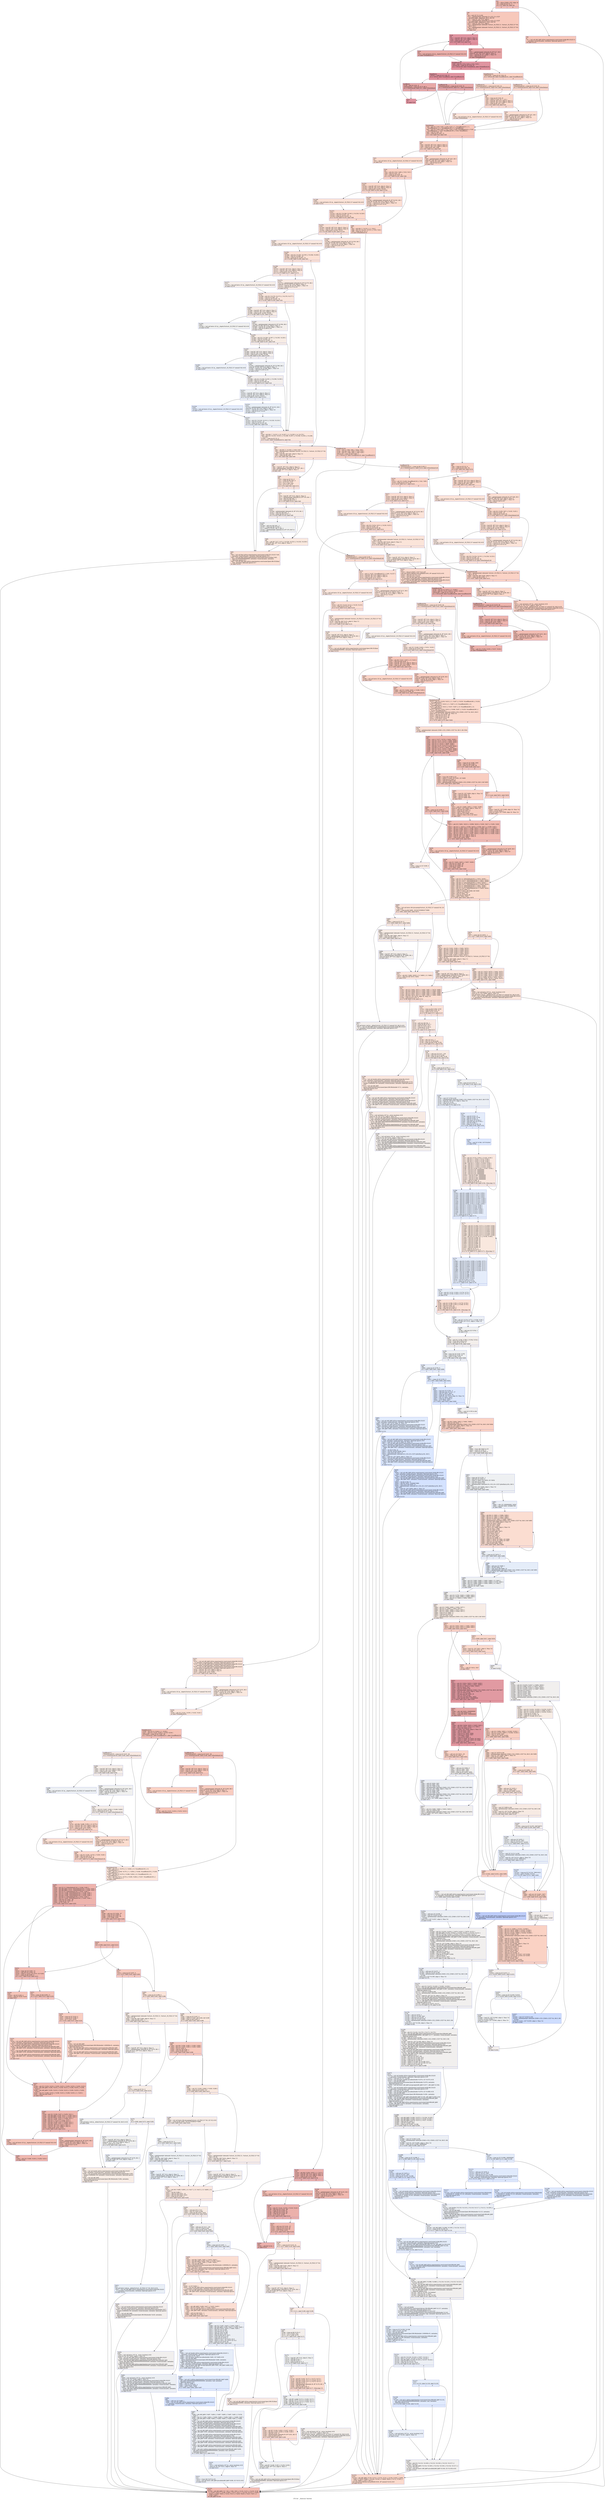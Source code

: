 digraph "CFG for '__floatscan' function" {
	label="CFG for '__floatscan' function";

	Node0x127e2d0 [shape=record,color="#3d50c3ff", style=filled, fillcolor="#e36c5570",label="{%3:\l  %4 = alloca [2048 x i32], align 16\l  %5 = icmp ult i32 %1, 3\l  br i1 %5, label %8, label %6\l|{<s0>T|<s1>F}}"];
	Node0x127e2d0:s0 -> Node0x127f910;
	Node0x127e2d0:s1 -> Node0x127f8c0;
	Node0x127f8c0 [shape=record,color="#3d50c3ff", style=filled, fillcolor="#ed836670",label="{%6:\l6:                                                \l  %7 = tail call x86_fp80 @llvm.experimental.constrained.sitofp.f80.i32(i32 0,\l... metadata !round.dynamic, metadata !fpexcept.ignore) #17\l  br label %1225\l}"];
	Node0x127f8c0 -> Node0x1285400;
	Node0x127f910 [shape=record,color="#3d50c3ff", style=filled, fillcolor="#ed836670",label="{%8:\l8:                                                \l  %9 = sext i32 %1 to i64\l  %10 = getelementptr inbounds [3 x i32], [3 x i32]*\l... @switch.table.__floatscan, i64 0, i64 %9\l  %11 = load i32, i32* %10, align 4\l  %12 = getelementptr inbounds [3 x i32], [3 x i32]*\l... @switch.table.__floatscan.2, i64 0, i64 %9\l  %13 = load i32, i32* %12, align 4\l  %14 = getelementptr inbounds %struct._IO_FILE.21, %struct._IO_FILE.21* %0,\l... i64 0, i32 1\l  %15 = getelementptr inbounds %struct._IO_FILE.21, %struct._IO_FILE.21* %0,\l... i64 0, i32 25\l  br label %16\l}"];
	Node0x127f910 -> Node0x127f960;
	Node0x127f960 [shape=record,color="#b70d28ff", style=filled, fillcolor="#b70d2870",label="{%16:\l16:                                               \l  %17 = load i8*, i8** %14, align 8, !tbaa !2\l  %18 = load i8*, i8** %15, align 8, !tbaa !9\l  %19 = icmp eq i8* %17, %18\l  br i1 %19, label %24, label %20\l|{<s0>T|<s1>F}}"];
	Node0x127f960:s0 -> Node0x127fa00;
	Node0x127f960:s1 -> Node0x127f9b0;
	Node0x127f9b0 [shape=record,color="#b70d28ff", style=filled, fillcolor="#c32e3170",label="{%20:\l20:                                               \l  %21 = getelementptr inbounds i8, i8* %17, i64 1\l  store i8* %21, i8** %14, align 8, !tbaa !2\l  %22 = load i8, i8* %17, align 1, !tbaa !10\l  %23 = zext i8 %22 to i32\l  br label %NodeBlock147\l}"];
	Node0x127f9b0 -> Node0x127fa50;
	Node0x127fa00 [shape=record,color="#3d50c3ff", style=filled, fillcolor="#d0473d70",label="{%24:\l24:                                               \l  %25 = tail call fastcc i32 @__shgetc(%struct._IO_FILE.21* nonnull %0) #18\l  br label %NodeBlock147\l}"];
	Node0x127fa00 -> Node0x127fa50;
	Node0x127fa50 [shape=record,color="#b70d28ff", style=filled, fillcolor="#b70d2870",label="{NodeBlock147:                                     \l  %26 = phi i32 [ %23, %20 ], [ %25, %24 ]\l  %Pivot148 = icmp slt i32 %26, 43\l  br i1 %Pivot148, label %NodeBlock, label %NodeBlock145\l|{<s0>T|<s1>F}}"];
	Node0x127fa50:s0 -> Node0x127fb90;
	Node0x127fa50:s1 -> Node0x127faa0;
	Node0x127faa0 [shape=record,color="#3d50c3ff", style=filled, fillcolor="#f4987a70",label="{NodeBlock145:                                     \l  %Pivot146 = icmp slt i32 %26, 45\l  br i1 %Pivot146, label %LeafBlock141, label %LeafBlock143\l|{<s0>T|<s1>F}}"];
	Node0x127faa0:s0 -> Node0x127fb40;
	Node0x127faa0:s1 -> Node0x127faf0;
	Node0x127faf0 [shape=record,color="#3d50c3ff", style=filled, fillcolor="#f7a88970",label="{LeafBlock143:                                     \l  %SwitchLeaf144 = icmp eq i32 %26, 45\l  br i1 %SwitchLeaf144, label %28, label %NewDefault\l|{<s0>T|<s1>F}}"];
	Node0x127faf0:s0 -> Node0x127fcd0;
	Node0x127faf0:s1 -> Node0x127fdc0;
	Node0x127fb40 [shape=record,color="#3d50c3ff", style=filled, fillcolor="#f7a88970",label="{LeafBlock141:                                     \l  %SwitchLeaf142 = icmp eq i32 %26, 43\l  br i1 %SwitchLeaf142, label %28, label %NewDefault\l|{<s0>T|<s1>F}}"];
	Node0x127fb40:s0 -> Node0x127fcd0;
	Node0x127fb40:s1 -> Node0x127fdc0;
	Node0x127fb90 [shape=record,color="#b70d28ff", style=filled, fillcolor="#b70d2870",label="{NodeBlock:                                        \l  %Pivot = icmp slt i32 %26, 32\l  br i1 %Pivot, label %LeafBlock, label %LeafBlock139\l|{<s0>T|<s1>F}}"];
	Node0x127fb90:s0 -> Node0x127fc30;
	Node0x127fb90:s1 -> Node0x127fbe0;
	Node0x127fbe0 [shape=record,color="#3d50c3ff", style=filled, fillcolor="#ca3b3770",label="{LeafBlock139:                                     \l  %SwitchLeaf140 = icmp eq i32 %26, 32\l  br i1 %SwitchLeaf140, label %27, label %NewDefault\l|{<s0>T|<s1>F}}"];
	Node0x127fbe0:s0 -> Node0x127fc80;
	Node0x127fbe0:s1 -> Node0x127fdc0;
	Node0x127fc30 [shape=record,color="#3d50c3ff", style=filled, fillcolor="#ca3b3770",label="{LeafBlock:                                        \l  %.off = add i32 %26, -9\l  %SwitchLeaf = icmp ule i32 %.off, 4\l  br i1 %SwitchLeaf, label %27, label %NewDefault\l|{<s0>T|<s1>F}}"];
	Node0x127fc30:s0 -> Node0x127fc80;
	Node0x127fc30:s1 -> Node0x127fdc0;
	Node0x127fc80 [shape=record,color="#b70d28ff", style=filled, fillcolor="#b70d2870",label="{%27:\l27:                                               \l  br label %16\l}"];
	Node0x127fc80 -> Node0x127f960;
	Node0x127fcd0 [shape=record,color="#3d50c3ff", style=filled, fillcolor="#f7a88970",label="{%28:\l28:                                               \l  %29 = icmp eq i32 %26, 45\l  %30 = select i1 %29, i32 -1, i32 1\l  %31 = load i8*, i8** %14, align 8, !tbaa !2\l  %32 = load i8*, i8** %15, align 8, !tbaa !9\l  %33 = icmp eq i8* %31, %32\l  br i1 %33, label %38, label %34\l|{<s0>T|<s1>F}}"];
	Node0x127fcd0:s0 -> Node0x127fd70;
	Node0x127fcd0:s1 -> Node0x127fd20;
	Node0x127fd20 [shape=record,color="#3d50c3ff", style=filled, fillcolor="#f7b59970",label="{%34:\l34:                                               \l  %35 = getelementptr inbounds i8, i8* %31, i64 1\l  store i8* %35, i8** %14, align 8, !tbaa !2\l  %36 = load i8, i8* %31, align 1, !tbaa !10\l  %37 = zext i8 %36 to i32\l  br label %NewDefault\l}"];
	Node0x127fd20 -> Node0x127fdc0;
	Node0x127fd70 [shape=record,color="#3d50c3ff", style=filled, fillcolor="#f6bfa670",label="{%38:\l38:                                               \l  %39 = tail call fastcc i32 @__shgetc(%struct._IO_FILE.21* nonnull %0) #18\l  br label %NewDefault\l}"];
	Node0x127fd70 -> Node0x127fdc0;
	Node0x127fdc0 [shape=record,color="#3d50c3ff", style=filled, fillcolor="#ed836670",label="{NewDefault:                                       \l  %40 = phi i32 [ %30, %38 ], [ %30, %34 ], [ 1, %LeafBlock143 ], [ 1,\l... %LeafBlock141 ], [ 1, %LeafBlock139 ], [ 1, %LeafBlock ]\l  %41 = phi i32 [ %39, %38 ], [ %37, %34 ], [ %26, %LeafBlock143 ], [ %26,\l... %LeafBlock141 ], [ %26, %LeafBlock139 ], [ %26, %LeafBlock ]\l  %42 = and i32 %41, -33\l  %43 = icmp eq i32 %42, 73\l  br i1 %43, label %44, label %90\l|{<s0>T|<s1>F}}"];
	Node0x127fdc0:s0 -> Node0x127fe10;
	Node0x127fdc0:s1 -> Node0x12801d0;
	Node0x127fe10 [shape=record,color="#3d50c3ff", style=filled, fillcolor="#f4987a70",label="{%44:\l44:                                               \l  %45 = load i8*, i8** %14, align 8, !tbaa !2\l  %46 = load i8*, i8** %15, align 8, !tbaa !9\l  %47 = icmp eq i8* %45, %46\l  br i1 %47, label %52, label %48\l|{<s0>T|<s1>F}}"];
	Node0x127fe10:s0 -> Node0x127feb0;
	Node0x127fe10:s1 -> Node0x127fe60;
	Node0x127fe60 [shape=record,color="#3d50c3ff", style=filled, fillcolor="#f6a38570",label="{%48:\l48:                                               \l  %49 = getelementptr inbounds i8, i8* %45, i64 1\l  store i8* %49, i8** %14, align 8, !tbaa !2\l  %50 = load i8, i8* %45, align 1, !tbaa !10\l  %51 = zext i8 %50 to i32\l  br label %54\l}"];
	Node0x127fe60 -> Node0x127ff00;
	Node0x127feb0 [shape=record,color="#3d50c3ff", style=filled, fillcolor="#f7af9170",label="{%52:\l52:                                               \l  %53 = tail call fastcc i32 @__shgetc(%struct._IO_FILE.21* nonnull %0) #18\l  br label %54\l}"];
	Node0x127feb0 -> Node0x127ff00;
	Node0x127ff00 [shape=record,color="#3d50c3ff", style=filled, fillcolor="#f4987a70",label="{%54:\l54:                                               \l  %55 = phi i32 [ %51, %48 ], [ %53, %52 ]\l  %56 = and i32 %55, -33\l  %57 = icmp eq i32 %56, 78\l  br i1 %57, label %1241, label %86\l|{<s0>T|<s1>F}}"];
	Node0x127ff00:s0 -> Node0x1285590;
	Node0x127ff00:s1 -> Node0x1280180;
	Node0x127ff50 [shape=record,color="#3d50c3ff", style=filled, fillcolor="#f3c7b170",label="{%58:\l58:                                               \l  %59 = phi i64 [ 7, %1321 ], [ 6, %1307 ], [ 5, %1293 ], [ 4, %1279 ]\l  %60 = phi i32 [ %1322, %1321 ], [ %1308, %1307 ], [ %1294, %1293 ], [ %1280,\l... %1279 ]\l  %.not1 = icmp eq i32 %2, 0\l  br i1 %.not1, label %NodeBlock154, label %61\l|{<s0>T|<s1>F}}"];
	Node0x127ff50:s0 -> Node0x1280360;
	Node0x127ff50:s1 -> Node0x127ffa0;
	Node0x127ffa0 [shape=record,color="#3d50c3ff", style=filled, fillcolor="#f6bfa670",label="{%61:\l61:                                               \l  %62 = phi i64 [ 3, %1265 ], [ %59, %58 ]\l  %63 = getelementptr inbounds %struct._IO_FILE.21, %struct._IO_FILE.21* %0,\l... i64 0, i32 26\l  %64 = load i64, i64* %63, align 8, !tbaa !11\l  %65 = icmp sgt i64 %64, -1\l  br i1 %65, label %66, label %69\l|{<s0>T|<s1>F}}"];
	Node0x127ffa0:s0 -> Node0x127fff0;
	Node0x127ffa0:s1 -> Node0x1280040;
	Node0x127fff0 [shape=record,color="#3d50c3ff", style=filled, fillcolor="#f3c7b170",label="{%66:\l66:                                               \l  %67 = load i8*, i8** %14, align 8, !tbaa !2\l  %68 = getelementptr inbounds i8, i8* %67, i64 -1\l  store i8* %68, i8** %14, align 8, !tbaa !2\l  br label %69\l}"];
	Node0x127fff0 -> Node0x1280040;
	Node0x1280040 [shape=record,color="#3d50c3ff", style=filled, fillcolor="#f6bfa670",label="{%69:\l69:                                               \l  %70 = icmp eq i32 %2, 0\l  %71 = icmp ult i64 %62, 4\l  %72 = or i1 %71, %70\l  %73 = xor i1 %65, true\l  %74 = or i1 %72, %73\l  br i1 %74, label %82, label %75\l|{<s0>T|<s1>F}}"];
	Node0x1280040:s0 -> Node0x1280130;
	Node0x1280040:s1 -> Node0x1280090;
	Node0x1280090 [shape=record,color="#3d50c3ff", style=filled, fillcolor="#f2cab570",label="{%75:\l75:                                               \l  %76 = load i8*, i8** %14, align 8, !tbaa !2\l  %77 = getelementptr inbounds i8, i8* %76, i64 -1\l  %78 = add nsw i64 %62, -1\l  %79 = icmp ugt i64 %78, 3\l  br i1 %79, label %1325, label %80\l|{<s0>T|<s1>F}}"];
	Node0x1280090:s0 -> Node0x1285d10;
	Node0x1280090:s1 -> Node0x12800e0;
	Node0x12800e0 [shape=record,color="#3d50c3ff", style=filled, fillcolor="#f2cab570",label="{%80:\l80:                                               \l  %81 = phi i8* [ %77, %75 ], [ %1326, %1325 ], [ %1332, %1329 ]\l  store i8* %81, i8** %14, align 8, !tbaa !2\l  br label %82\l}"];
	Node0x12800e0 -> Node0x1280130;
	Node0x1280130 [shape=record,color="#3d50c3ff", style=filled, fillcolor="#f7bca170",label="{%82:\l82:                                               \l  %83 = tail call float @llvm.experimental.constrained.sitofp.f32.i32(i32 %40,\l... metadata !round.dynamic, metadata !fpexcept.ignore) #17\l  %84 = tail call float @llvm.experimental.constrained.fmul.f32(float %83,\l... float 0x7FF0000000000000, metadata !round.dynamic, metadata\l... !fpexcept.ignore) #17\l  %85 = tail call x86_fp80 @llvm.experimental.constrained.fpext.f80.f32(float\l... %84, metadata !fpexcept.ignore) #17\l  br label %1225\l}"];
	Node0x1280130 -> Node0x1285400;
	Node0x1280180 [shape=record,color="#3d50c3ff", style=filled, fillcolor="#f5a08170",label="{%86:\l86:                                               \l  %87 = phi i64 [ 2, %1251 ], [ 1, %54 ]\l  %88 = phi i32 [ %1252, %1251 ], [ %55, %54 ]\l  %89 = icmp ne i32 %2, 0\l  br label %NodeBlock154\l}"];
	Node0x1280180 -> Node0x1280360;
	Node0x12801d0 [shape=record,color="#3d50c3ff", style=filled, fillcolor="#f4987a70",label="{%90:\l90:                                               \l  %91 = icmp ne i32 %2, 0\l  %92 = icmp eq i32 %42, 78\l  br i1 %92, label %93, label %214\l|{<s0>T|<s1>F}}"];
	Node0x12801d0:s0 -> Node0x1280220;
	Node0x12801d0:s1 -> Node0x1280d60;
	Node0x1280220 [shape=record,color="#3d50c3ff", style=filled, fillcolor="#f7a88970",label="{%93:\l93:                                               \l  %94 = load i8*, i8** %14, align 8, !tbaa !2\l  %95 = load i8*, i8** %15, align 8, !tbaa !9\l  %96 = icmp eq i8* %94, %95\l  br i1 %96, label %101, label %97\l|{<s0>T|<s1>F}}"];
	Node0x1280220:s0 -> Node0x12802c0;
	Node0x1280220:s1 -> Node0x1280270;
	Node0x1280270 [shape=record,color="#3d50c3ff", style=filled, fillcolor="#f7b59970",label="{%97:\l97:                                               \l  %98 = getelementptr inbounds i8, i8* %94, i64 1\l  store i8* %98, i8** %14, align 8, !tbaa !2\l  %99 = load i8, i8* %94, align 1, !tbaa !10\l  %100 = zext i8 %99 to i32\l  br label %103\l}"];
	Node0x1280270 -> Node0x1280310;
	Node0x12802c0 [shape=record,color="#3d50c3ff", style=filled, fillcolor="#f6bfa670",label="{%101:\l101:                                              \l  %102 = tail call fastcc i32 @__shgetc(%struct._IO_FILE.21* nonnull %0) #18\l  br label %103\l}"];
	Node0x12802c0 -> Node0x1280310;
	Node0x1280310 [shape=record,color="#3d50c3ff", style=filled, fillcolor="#f7a88970",label="{%103:\l103:                                              \l  %104 = phi i32 [ %100, %97 ], [ %102, %101 ]\l  %105 = and i32 %104, -33\l  %106 = icmp eq i32 %105, 65\l  br i1 %106, label %1227, label %NewDefault149\l|{<s0>T|<s1>F}}"];
	Node0x1280310:s0 -> Node0x1285450;
	Node0x1280310:s1 -> Node0x1280c70;
	Node0x1280360 [shape=record,color="#3d50c3ff", style=filled, fillcolor="#f59c7d70",label="{NodeBlock154:                                     \l  %107 = phi i1 [ %89, %86 ], [ false, %58 ]\l  %108 = phi i64 [ %87, %86 ], [ %59, %58 ]\l  %109 = phi i32 [ %88, %86 ], [ %60, %58 ]\l  %Pivot155 = icmp slt i64 %108, 3\l  br i1 %Pivot155, label %LeafBlock150, label %LeafBlock152\l|{<s0>T|<s1>F}}"];
	Node0x1280360:s0 -> Node0x1280400;
	Node0x1280360:s1 -> Node0x12803b0;
	Node0x12803b0 [shape=record,color="#3d50c3ff", style=filled, fillcolor="#f7af9170",label="{LeafBlock152:                                     \l  %SwitchLeaf153 = icmp eq i64 %108, 3\l  br i1 %SwitchLeaf153, label %110, label %NewDefault149\l|{<s0>T|<s1>F}}"];
	Node0x12803b0:s0 -> Node0x1280450;
	Node0x12803b0:s1 -> Node0x1280c70;
	Node0x1280400 [shape=record,color="#3d50c3ff", style=filled, fillcolor="#f7af9170",label="{LeafBlock150:                                     \l  %SwitchLeaf151 = icmp eq i64 %108, 0\l  br i1 %SwitchLeaf151, label %214, label %NewDefault149\l|{<s0>T|<s1>F}}"];
	Node0x1280400:s0 -> Node0x1280d60;
	Node0x1280400:s1 -> Node0x1280c70;
	Node0x1280450 [shape=record,color="#3d50c3ff", style=filled, fillcolor="#f7b39670",label="{%110:\l110:                                              \l  %111 = phi i1 [ %107, %LeafBlock152 ], [ %91, %1237 ]\l  %112 = load i8*, i8** %14, align 8, !tbaa !2\l  %113 = load i8*, i8** %15, align 8, !tbaa !9\l  %114 = icmp eq i8* %112, %113\l  br i1 %114, label %119, label %115\l|{<s0>T|<s1>F}}"];
	Node0x1280450:s0 -> Node0x12804f0;
	Node0x1280450:s1 -> Node0x12804a0;
	Node0x12804a0 [shape=record,color="#3d50c3ff", style=filled, fillcolor="#f6bfa670",label="{%115:\l115:                                              \l  %116 = getelementptr inbounds i8, i8* %112, i64 1\l  store i8* %116, i8** %14, align 8, !tbaa !2\l  %117 = load i8, i8* %112, align 1, !tbaa !10\l  %118 = zext i8 %117 to i32\l  br label %121\l}"];
	Node0x12804a0 -> Node0x1280540;
	Node0x12804f0 [shape=record,color="#3d50c3ff", style=filled, fillcolor="#f3c7b170",label="{%119:\l119:                                              \l  %120 = tail call fastcc i32 @__shgetc(%struct._IO_FILE.21* nonnull %0) #18\l  br label %121\l}"];
	Node0x12804f0 -> Node0x1280540;
	Node0x1280540 [shape=record,color="#3d50c3ff", style=filled, fillcolor="#f7b39670",label="{%121:\l121:                                              \l  %122 = phi i32 [ %118, %115 ], [ %120, %119 ]\l  %123 = icmp eq i32 %122, 40\l  br i1 %123, label %133, label %124\l|{<s0>T|<s1>F}}"];
	Node0x1280540:s0 -> Node0x1280680;
	Node0x1280540:s1 -> Node0x1280590;
	Node0x1280590 [shape=record,color="#3d50c3ff", style=filled, fillcolor="#f5c1a970",label="{%124:\l124:                                              \l  %125 = getelementptr inbounds %struct._IO_FILE.21, %struct._IO_FILE.21* %0,\l... i64 0, i32 26\l  %126 = load i64, i64* %125, align 8, !tbaa !11\l  %127 = icmp sgt i64 %126, -1\l  br i1 %127, label %128, label %131\l|{<s0>T|<s1>F}}"];
	Node0x1280590:s0 -> Node0x12805e0;
	Node0x1280590:s1 -> Node0x1280630;
	Node0x12805e0 [shape=record,color="#3d50c3ff", style=filled, fillcolor="#f2cab570",label="{%128:\l128:                                              \l  %129 = load i8*, i8** %14, align 8, !tbaa !2\l  %130 = getelementptr inbounds i8, i8* %129, i64 -1\l  store i8* %130, i8** %14, align 8, !tbaa !2\l  br label %131\l}"];
	Node0x12805e0 -> Node0x1280630;
	Node0x1280630 [shape=record,color="#3d50c3ff", style=filled, fillcolor="#f5c1a970",label="{%131:\l131:                                              \l  %132 = tail call x86_fp80 @llvm.experimental.constrained.fpext.f80.f32(float\l... 0x7FF8000000000000, metadata !fpexcept.ignore) #17\l  br label %1225\l}"];
	Node0x1280630 -> Node0x1285400;
	Node0x1280680 [shape=record,color="#3d50c3ff", style=filled, fillcolor="#d24b4070",label="{%133:\l133:                                              \l  %134 = phi i64 [ %204, %203 ], [ 1, %121 ]\l  %135 = load i8*, i8** %14, align 8, !tbaa !2\l  %136 = load i8*, i8** %15, align 8, !tbaa !9\l  %137 = icmp eq i8* %135, %136\l  br i1 %137, label %142, label %138\l|{<s0>T|<s1>F}}"];
	Node0x1280680:s0 -> Node0x1280720;
	Node0x1280680:s1 -> Node0x12806d0;
	Node0x12806d0 [shape=record,color="#3d50c3ff", style=filled, fillcolor="#dc5d4a70",label="{%138:\l138:                                              \l  %139 = getelementptr inbounds i8, i8* %135, i64 1\l  store i8* %139, i8** %14, align 8, !tbaa !2\l  %140 = load i8, i8* %135, align 1, !tbaa !10\l  %141 = zext i8 %140 to i32\l  br label %144\l}"];
	Node0x12806d0 -> Node0x1280770;
	Node0x1280720 [shape=record,color="#3d50c3ff", style=filled, fillcolor="#e36c5570",label="{%142:\l142:                                              \l  %143 = tail call fastcc i32 @__shgetc(%struct._IO_FILE.21* nonnull %0) #18\l  br label %144\l}"];
	Node0x1280720 -> Node0x1280770;
	Node0x1280770 [shape=record,color="#3d50c3ff", style=filled, fillcolor="#d24b4070",label="{%144:\l144:                                              \l  %145 = phi i32 [ %141, %138 ], [ %143, %142 ]\l  %146 = add nsw i32 %145, -48\l  %147 = icmp ult i32 %146, 10\l  %148 = add nsw i32 %145, -65\l  %149 = icmp ult i32 %148, 26\l  %150 = or i1 %147, %149\l  br i1 %150, label %203, label %151\l|{<s0>T|<s1>F}}"];
	Node0x1280770:s0 -> Node0x1280c20;
	Node0x1280770:s1 -> Node0x12807c0;
	Node0x12807c0 [shape=record,color="#3d50c3ff", style=filled, fillcolor="#e1675170",label="{%151:\l151:                                              \l  %152 = add nsw i32 %145, -97\l  %153 = icmp ult i32 %152, 26\l  %154 = icmp eq i32 %145, 95\l  %155 = or i1 %154, %153\l  br i1 %155, label %203, label %156\l|{<s0>T|<s1>F}}"];
	Node0x12807c0:s0 -> Node0x1280c20;
	Node0x12807c0:s1 -> Node0x1280810;
	Node0x1280810 [shape=record,color="#3d50c3ff", style=filled, fillcolor="#f5c1a970",label="{%156:\l156:                                              \l  %157 = icmp eq i32 %145, 41\l  br i1 %157, label %158, label %160\l|{<s0>T|<s1>F}}"];
	Node0x1280810:s0 -> Node0x1280860;
	Node0x1280810:s1 -> Node0x12808b0;
	Node0x1280860 [shape=record,color="#3d50c3ff", style=filled, fillcolor="#efcebd70",label="{%158:\l158:                                              \l  %159 = tail call x86_fp80 @llvm.experimental.constrained.fpext.f80.f32(float\l... 0x7FF8000000000000, metadata !fpexcept.ignore) #17\l  br label %1225\l}"];
	Node0x1280860 -> Node0x1285400;
	Node0x12808b0 [shape=record,color="#3d50c3ff", style=filled, fillcolor="#efcebd70",label="{%160:\l160:                                              \l  %161 = getelementptr inbounds %struct._IO_FILE.21, %struct._IO_FILE.21* %0,\l... i64 0, i32 26\l  %162 = load i64, i64* %161, align 8, !tbaa !11\l  %163 = icmp sgt i64 %162, -1\l  br i1 %163, label %164, label %167\l|{<s0>T|<s1>F}}"];
	Node0x12808b0:s0 -> Node0x1280900;
	Node0x12808b0:s1 -> Node0x1280950;
	Node0x1280900 [shape=record,color="#3d50c3ff", style=filled, fillcolor="#ead5c970",label="{%164:\l164:                                              \l  %165 = load i8*, i8** %14, align 8, !tbaa !2\l  %166 = getelementptr inbounds i8, i8* %165, i64 -1\l  store i8* %166, i8** %14, align 8, !tbaa !2\l  br label %167\l}"];
	Node0x1280900 -> Node0x1280950;
	Node0x1280950 [shape=record,color="#3d50c3ff", style=filled, fillcolor="#efcebd70",label="{%167:\l167:                                              \l  br i1 %111, label %168, label %196\l|{<s0>T|<s1>F}}"];
	Node0x1280950:s0 -> Node0x12809a0;
	Node0x1280950:s1 -> Node0x1280b30;
	Node0x12809a0 [shape=record,color="#3d50c3ff", style=filled, fillcolor="#e5d8d170",label="{%168:\l168:                                              \l  %169 = icmp eq i64 %134, 0\l  %170 = xor i1 %163, true\l  %171 = or i1 %169, %170\l  br i1 %171, label %201, label %172\l|{<s0>T|<s1>F}}"];
	Node0x12809a0:s0 -> Node0x1280bd0;
	Node0x12809a0:s1 -> Node0x12809f0;
	Node0x12809f0 [shape=record,color="#3d50c3ff", style=filled, fillcolor="#dbdcde70",label="{%172:\l172:                                              \l  %173 = load i8*, i8** %14, align 8, !tbaa !2\l  %174 = add i64 %134, -1\l  %175 = and i64 %134, 7\l  %176 = icmp eq i64 %175, 0\l  br i1 %176, label %185, label %177\l|{<s0>T|<s1>F}}"];
	Node0x12809f0:s0 -> Node0x1280a90;
	Node0x12809f0:s1 -> Node0x1280a40;
	Node0x1280a40 [shape=record,color="#3d50c3ff", style=filled, fillcolor="#f7af9170",label="{%177:\l177:                                              \l  %178 = phi i8* [ %182, %177 ], [ %173, %172 ]\l  %179 = phi i64 [ %181, %177 ], [ %134, %172 ]\l  %180 = phi i64 [ %183, %177 ], [ %175, %172 ]\l  %181 = add i64 %179, -1\l  %182 = getelementptr inbounds i8, i8* %178, i64 -1\l  %183 = add i64 %180, -1\l  %184 = icmp eq i64 %183, 0\l  br i1 %184, label %185, label %177, !llvm.loop !12\l|{<s0>T|<s1>F}}"];
	Node0x1280a40:s0 -> Node0x1280a90;
	Node0x1280a40:s1 -> Node0x1280a40;
	Node0x1280a90 [shape=record,color="#3d50c3ff", style=filled, fillcolor="#dbdcde70",label="{%185:\l185:                                              \l  %186 = phi i8* [ undef, %172 ], [ %182, %177 ]\l  %187 = phi i8* [ %173, %172 ], [ %182, %177 ]\l  %188 = phi i64 [ %134, %172 ], [ %181, %177 ]\l  %189 = icmp ult i64 %174, 7\l  br i1 %189, label %199, label %190\l|{<s0>T|<s1>F}}"];
	Node0x1280a90:s0 -> Node0x1280b80;
	Node0x1280a90:s1 -> Node0x1280ae0;
	Node0x1280ae0 [shape=record,color="#3d50c3ff", style=filled, fillcolor="#f7b39670",label="{%190:\l190:                                              \l  %191 = phi i8* [ %194, %190 ], [ %187, %185 ]\l  %192 = phi i64 [ %193, %190 ], [ %188, %185 ]\l  %193 = add i64 %192, -8\l  %194 = getelementptr inbounds i8, i8* %191, i64 -8\l  %195 = icmp eq i64 %193, 0\l  br i1 %195, label %199, label %190\l|{<s0>T|<s1>F}}"];
	Node0x1280ae0:s0 -> Node0x1280b80;
	Node0x1280ae0:s1 -> Node0x1280ae0;
	Node0x1280b30 [shape=record,color="#3d50c3ff", style=filled, fillcolor="#e5d8d170",label="{%196:\l196:                                              \l  %197 = tail call fastcc i32* @__errno_location() #18\l  store i32 22, i32* %197, align 4, !tbaa !14\l  tail call fastcc void @__shlim(%struct._IO_FILE.21* nonnull %0, i64 0) #18\l  %198 = tail call x86_fp80 @llvm.experimental.constrained.sitofp.f80.i32(i32\l... 0, metadata !round.dynamic, metadata !fpexcept.ignore) #17\l  br label %1225\l}"];
	Node0x1280b30 -> Node0x1285400;
	Node0x1280b80 [shape=record,color="#3d50c3ff", style=filled, fillcolor="#dbdcde70",label="{%199:\l199:                                              \l  %200 = phi i8* [ %186, %185 ], [ %194, %190 ]\l  store i8* %200, i8** %14, align 8, !tbaa !2\l  br label %201\l}"];
	Node0x1280b80 -> Node0x1280bd0;
	Node0x1280bd0 [shape=record,color="#3d50c3ff", style=filled, fillcolor="#e5d8d170",label="{%201:\l201:                                              \l  %202 = tail call x86_fp80 @llvm.experimental.constrained.fpext.f80.f32(float\l... 0x7FF8000000000000, metadata !fpexcept.ignore) #17\l  br label %1225\l}"];
	Node0x1280bd0 -> Node0x1285400;
	Node0x1280c20 [shape=record,color="#3d50c3ff", style=filled, fillcolor="#d24b4070",label="{%203:\l203:                                              \l  %204 = add i64 %134, 1\l  br label %133\l}"];
	Node0x1280c20 -> Node0x1280680;
	Node0x1280c70 [shape=record,color="#3d50c3ff", style=filled, fillcolor="#f59c7d70",label="{NewDefault149:                                    \l  %205 = getelementptr inbounds %struct._IO_FILE.21, %struct._IO_FILE.21* %0,\l... i64 0, i32 26\l  %206 = load i64, i64* %205, align 8, !tbaa !11\l  %207 = icmp sgt i64 %206, -1\l  br i1 %207, label %208, label %211\l|{<s0>T|<s1>F}}"];
	Node0x1280c70:s0 -> Node0x1280cc0;
	Node0x1280c70:s1 -> Node0x1280d10;
	Node0x1280cc0 [shape=record,color="#3d50c3ff", style=filled, fillcolor="#f7a88970",label="{%208:\l208:                                              \l  %209 = load i8*, i8** %14, align 8, !tbaa !2\l  %210 = getelementptr inbounds i8, i8* %209, i64 -1\l  store i8* %210, i8** %14, align 8, !tbaa !2\l  br label %211\l}"];
	Node0x1280cc0 -> Node0x1280d10;
	Node0x1280d10 [shape=record,color="#3d50c3ff", style=filled, fillcolor="#f59c7d70",label="{%211:\l211:                                              \l  %212 = tail call fastcc i32* @__errno_location() #18\l  store i32 22, i32* %212, align 4, !tbaa !14\l  tail call fastcc void @__shlim(%struct._IO_FILE.21* nonnull %0, i64 0) #18\l  %213 = tail call x86_fp80 @llvm.experimental.constrained.sitofp.f80.i32(i32\l... 0, metadata !round.dynamic, metadata !fpexcept.ignore) #17\l  br label %1225\l}"];
	Node0x1280d10 -> Node0x1285400;
	Node0x1280d60 [shape=record,color="#3d50c3ff", style=filled, fillcolor="#f6a38570",label="{%214:\l214:                                              \l  %215 = phi i32 [ %109, %LeafBlock150 ], [ %41, %90 ]\l  %216 = icmp eq i32 %215, 48\l  br i1 %216, label %217, label %522\l|{<s0>T|<s1>F}}"];
	Node0x1280d60:s0 -> Node0x1280db0;
	Node0x1280d60:s1 -> Node0x12825c0;
	Node0x1280db0 [shape=record,color="#3d50c3ff", style=filled, fillcolor="#f7b39670",label="{%217:\l217:                                              \l  %218 = load i8*, i8** %14, align 8, !tbaa !2\l  %219 = load i8*, i8** %15, align 8, !tbaa !9\l  %220 = icmp eq i8* %218, %219\l  br i1 %220, label %225, label %221\l|{<s0>T|<s1>F}}"];
	Node0x1280db0:s0 -> Node0x1280e50;
	Node0x1280db0:s1 -> Node0x1280e00;
	Node0x1280e00 [shape=record,color="#3d50c3ff", style=filled, fillcolor="#f6bfa670",label="{%221:\l221:                                              \l  %222 = getelementptr inbounds i8, i8* %218, i64 1\l  store i8* %222, i8** %14, align 8, !tbaa !2\l  %223 = load i8, i8* %218, align 1, !tbaa !10\l  %224 = zext i8 %223 to i32\l  br label %227\l}"];
	Node0x1280e00 -> Node0x1280ea0;
	Node0x1280e50 [shape=record,color="#3d50c3ff", style=filled, fillcolor="#f3c7b170",label="{%225:\l225:                                              \l  %226 = tail call fastcc i32 @__shgetc(%struct._IO_FILE.21* nonnull %0) #18\l  br label %227\l}"];
	Node0x1280e50 -> Node0x1280ea0;
	Node0x1280ea0 [shape=record,color="#3d50c3ff", style=filled, fillcolor="#f7b39670",label="{%227:\l227:                                              \l  %228 = phi i32 [ %224, %221 ], [ %226, %225 ]\l  %229 = and i32 %228, -33\l  %230 = icmp eq i32 %229, 88\l  br i1 %230, label %231, label %515\l|{<s0>T|<s1>F}}"];
	Node0x1280ea0:s0 -> Node0x1280ef0;
	Node0x1280ea0:s1 -> Node0x1282520;
	Node0x1280ef0 [shape=record,color="#3d50c3ff", style=filled, fillcolor="#f5c1a970",label="{%231:\l231:                                              \l  %232 = tail call x86_fp80 @llvm.experimental.constrained.sitofp.f80.i32(i32\l... 0, metadata !round.dynamic, metadata !fpexcept.ignore) #19\l  %233 = tail call x86_fp80 @llvm.experimental.constrained.sitofp.f80.i32(i32\l... 1, metadata !round.dynamic, metadata !fpexcept.ignore) #19\l  %234 = tail call x86_fp80 @llvm.experimental.constrained.sitofp.f80.i32(i32\l... 0, metadata !round.dynamic, metadata !fpexcept.ignore) #19\l  %235 = load i8*, i8** %14, align 8, !tbaa !2\l  %236 = load i8*, i8** %15, align 8, !tbaa !9\l  %237 = icmp eq i8* %235, %236\l  br i1 %237, label %242, label %238\l|{<s0>T|<s1>F}}"];
	Node0x1280ef0:s0 -> Node0x1280f90;
	Node0x1280ef0:s1 -> Node0x1280f40;
	Node0x1280f40 [shape=record,color="#3d50c3ff", style=filled, fillcolor="#f2cab570",label="{%238:\l238:                                              \l  %239 = getelementptr inbounds i8, i8* %235, i64 1\l  store i8* %239, i8** %14, align 8, !tbaa !2\l  %240 = load i8, i8* %235, align 1, !tbaa !10\l  %241 = zext i8 %240 to i32\l  br label %244\l}"];
	Node0x1280f40 -> Node0x1280fe0;
	Node0x1280f90 [shape=record,color="#3d50c3ff", style=filled, fillcolor="#ecd3c570",label="{%242:\l242:                                              \l  %243 = tail call fastcc i32 @__shgetc(%struct._IO_FILE.21* nonnull %0) #18\l  br label %244\l}"];
	Node0x1280f90 -> Node0x1280fe0;
	Node0x1280fe0 [shape=record,color="#3d50c3ff", style=filled, fillcolor="#f5c1a970",label="{%244:\l244:                                              \l  %245 = phi i32 [ %241, %238 ], [ %243, %242 ]\l  br label %NodeBlock161\l}"];
	Node0x1280fe0 -> Node0x1281030;
	Node0x1281030 [shape=record,color="#3d50c3ff", style=filled, fillcolor="#e97a5f70",label="{NodeBlock161:                                     \l  %246 = phi i32 [ 0, %244 ], [ 1, %258 ]\l  %247 = phi i32 [ %245, %244 ], [ %259, %258 ]\l  %Pivot162 = icmp slt i32 %247, 48\l  br i1 %Pivot162, label %LeafBlock157, label %LeafBlock159\l|{<s0>T|<s1>F}}"];
	Node0x1281030:s0 -> Node0x12810d0;
	Node0x1281030:s1 -> Node0x1281080;
	Node0x1281080 [shape=record,color="#3d50c3ff", style=filled, fillcolor="#e97a5f70",label="{LeafBlock159:                                     \l  %SwitchLeaf160 = icmp eq i32 %247, 48\l  br i1 %SwitchLeaf160, label %248, label %NewDefault156\l|{<s0>T|<s1>F}}"];
	Node0x1281080:s0 -> Node0x1281120;
	Node0x1281080:s1 -> Node0x12814e0;
	Node0x12810d0 [shape=record,color="#3d50c3ff", style=filled, fillcolor="#efcebd70",label="{LeafBlock157:                                     \l  %SwitchLeaf158 = icmp eq i32 %247, 46\l  br i1 %SwitchLeaf158, label %260, label %NewDefault156\l|{<s0>T|<s1>F}}"];
	Node0x12810d0:s0 -> Node0x1281260;
	Node0x12810d0:s1 -> Node0x12814e0;
	Node0x1281120 [shape=record,color="#3d50c3ff", style=filled, fillcolor="#ec7f6370",label="{%248:\l248:                                              \l  %249 = load i8*, i8** %14, align 8, !tbaa !2\l  %250 = load i8*, i8** %15, align 8, !tbaa !9\l  %251 = icmp eq i8* %249, %250\l  br i1 %251, label %256, label %252\l|{<s0>T|<s1>F}}"];
	Node0x1281120:s0 -> Node0x12811c0;
	Node0x1281120:s1 -> Node0x1281170;
	Node0x1281170 [shape=record,color="#3d50c3ff", style=filled, fillcolor="#f08b6e70",label="{%252:\l252:                                              \l  %253 = getelementptr inbounds i8, i8* %249, i64 1\l  store i8* %253, i8** %14, align 8, !tbaa !2\l  %254 = load i8, i8* %249, align 1, !tbaa !10\l  %255 = zext i8 %254 to i32\l  br label %258\l}"];
	Node0x1281170 -> Node0x1281210;
	Node0x12811c0 [shape=record,color="#3d50c3ff", style=filled, fillcolor="#f4987a70",label="{%256:\l256:                                              \l  %257 = tail call fastcc i32 @__shgetc(%struct._IO_FILE.21* nonnull %0) #18\l  br label %258\l}"];
	Node0x12811c0 -> Node0x1281210;
	Node0x1281210 [shape=record,color="#3d50c3ff", style=filled, fillcolor="#ec7f6370",label="{%258:\l258:                                              \l  %259 = phi i32 [ %257, %256 ], [ %255, %252 ]\l  br label %NodeBlock161\l}"];
	Node0x1281210 -> Node0x1281030;
	Node0x1281260 [shape=record,color="#3d50c3ff", style=filled, fillcolor="#e8d6cc70",label="{%260:\l260:                                              \l  %261 = load i8*, i8** %14, align 8, !tbaa !2\l  %262 = load i8*, i8** %15, align 8, !tbaa !9\l  %263 = icmp eq i8* %261, %262\l  br i1 %263, label %268, label %264\l|{<s0>T|<s1>F}}"];
	Node0x1281260:s0 -> Node0x1281300;
	Node0x1281260:s1 -> Node0x12812b0;
	Node0x12812b0 [shape=record,color="#3d50c3ff", style=filled, fillcolor="#dedcdb70",label="{%264:\l264:                                              \l  %265 = getelementptr inbounds i8, i8* %261, i64 1\l  store i8* %265, i8** %14, align 8, !tbaa !2\l  %266 = load i8, i8* %261, align 1, !tbaa !10\l  %267 = zext i8 %266 to i32\l  br label %270\l}"];
	Node0x12812b0 -> Node0x1281350;
	Node0x1281300 [shape=record,color="#3d50c3ff", style=filled, fillcolor="#d6dce470",label="{%268:\l268:                                              \l  %269 = tail call fastcc i32 @__shgetc(%struct._IO_FILE.21* nonnull %0) #18\l  br label %270\l}"];
	Node0x1281300 -> Node0x1281350;
	Node0x1281350 [shape=record,color="#3d50c3ff", style=filled, fillcolor="#e8d6cc70",label="{%270:\l270:                                              \l  %271 = phi i32 [ %267, %264 ], [ %269, %268 ]\l  %272 = icmp eq i32 %271, 48\l  br i1 %272, label %273, label %NewDefault156\l|{<s0>T|<s1>F}}"];
	Node0x1281350:s0 -> Node0x12813a0;
	Node0x1281350:s1 -> Node0x12814e0;
	Node0x12813a0 [shape=record,color="#3d50c3ff", style=filled, fillcolor="#f6a38570",label="{%273:\l273:                                              \l  %274 = phi i64 [ %286, %284 ], [ 0, %270 ]\l  %275 = load i8*, i8** %14, align 8, !tbaa !2\l  %276 = load i8*, i8** %15, align 8, !tbaa !9\l  %277 = icmp eq i8* %275, %276\l  br i1 %277, label %282, label %278\l|{<s0>T|<s1>F}}"];
	Node0x12813a0:s0 -> Node0x1281440;
	Node0x12813a0:s1 -> Node0x12813f0;
	Node0x12813f0 [shape=record,color="#3d50c3ff", style=filled, fillcolor="#f7af9170",label="{%278:\l278:                                              \l  %279 = getelementptr inbounds i8, i8* %275, i64 1\l  store i8* %279, i8** %14, align 8, !tbaa !2\l  %280 = load i8, i8* %275, align 1, !tbaa !10\l  %281 = zext i8 %280 to i32\l  br label %284\l}"];
	Node0x12813f0 -> Node0x1281490;
	Node0x1281440 [shape=record,color="#3d50c3ff", style=filled, fillcolor="#f7b99e70",label="{%282:\l282:                                              \l  %283 = tail call fastcc i32 @__shgetc(%struct._IO_FILE.21* nonnull %0) #18\l  br label %284\l}"];
	Node0x1281440 -> Node0x1281490;
	Node0x1281490 [shape=record,color="#3d50c3ff", style=filled, fillcolor="#f6a38570",label="{%284:\l284:                                              \l  %285 = phi i32 [ %281, %278 ], [ %283, %282 ]\l  %286 = add nsw i64 %274, -1\l  %287 = icmp eq i32 %285, 48\l  br i1 %287, label %273, label %NewDefault156\l|{<s0>T|<s1>F}}"];
	Node0x1281490:s0 -> Node0x12813a0;
	Node0x1281490:s1 -> Node0x12814e0;
	Node0x12814e0 [shape=record,color="#3d50c3ff", style=filled, fillcolor="#f5c1a970",label="{NewDefault156:                                    \l  %288 = phi i32 [ 1, %270 ], [ 1, %284 ], [ 0, %LeafBlock159 ], [ 0,\l... %LeafBlock157 ]\l  %289 = phi i32 [ %246, %270 ], [ 1, %284 ], [ %246, %LeafBlock159 ], [ %246,\l... %LeafBlock157 ]\l  %290 = phi i64 [ 0, %270 ], [ %286, %284 ], [ 0, %LeafBlock159 ], [ 0,\l... %LeafBlock157 ]\l  %291 = phi i32 [ %271, %270 ], [ %285, %284 ], [ %247, %LeafBlock159 ], [\l... %247, %LeafBlock157 ]\l  br label %292\l}"];
	Node0x12814e0 -> Node0x1281530;
	Node0x1281530 [shape=record,color="#3d50c3ff", style=filled, fillcolor="#d8564670",label="{%292:\l292:                                              \l  %293 = phi i32 [ 0, %NewDefault156 ], [ %344, %361 ]\l  %294 = phi x86_fp80 [ %232, %NewDefault156 ], [ %345, %361 ]\l  %295 = phi x86_fp80 [ %233, %NewDefault156 ], [ %346, %361 ]\l  %296 = phi i32 [ 0, %NewDefault156 ], [ %347, %361 ]\l  %297 = phi i32 [ %288, %NewDefault156 ], [ %348, %361 ]\l  %298 = phi i32 [ %289, %NewDefault156 ], [ %349, %361 ]\l  %299 = phi i64 [ %290, %NewDefault156 ], [ %350, %361 ]\l  %300 = phi i64 [ 0, %NewDefault156 ], [ %351, %361 ]\l  %301 = phi i32 [ %291, %NewDefault156 ], [ %362, %361 ]\l  %302 = add nsw i32 %301, -48\l  %303 = icmp ult i32 %302, 10\l  %304 = or i32 %301, 32\l  br i1 %303, label %313, label %305\l|{<s0>T|<s1>F}}"];
	Node0x1281530:s0 -> Node0x1281670;
	Node0x1281530:s1 -> Node0x1281580;
	Node0x1281580 [shape=record,color="#3d50c3ff", style=filled, fillcolor="#e5705870",label="{%305:\l305:                                              \l  %306 = add nsw i32 %304, -97\l  %307 = icmp ult i32 %306, 6\l  %308 = icmp eq i32 %301, 46\l  %309 = or i1 %308, %307\l  br i1 %309, label %310, label %363\l|{<s0>T|<s1>F}}"];
	Node0x1281580:s0 -> Node0x12815d0;
	Node0x1281580:s1 -> Node0x12819e0;
	Node0x12815d0 [shape=record,color="#3d50c3ff", style=filled, fillcolor="#e5705870",label="{%310:\l310:                                              \l  br i1 %308, label %311, label %313\l|{<s0>T|<s1>F}}"];
	Node0x12815d0:s0 -> Node0x1281620;
	Node0x12815d0:s1 -> Node0x1281670;
	Node0x1281620 [shape=record,color="#3d50c3ff", style=filled, fillcolor="#ef886b70",label="{%311:\l311:                                              \l  %312 = icmp eq i32 %297, 0\l  br i1 %312, label %343, label %363\l|{<s0>T|<s1>F}}"];
	Node0x1281620:s0 -> Node0x12818a0;
	Node0x1281620:s1 -> Node0x12819e0;
	Node0x1281670 [shape=record,color="#3d50c3ff", style=filled, fillcolor="#e1675170",label="{%313:\l313:                                              \l  %314 = icmp sgt i32 %301, 57\l  %315 = add nsw i32 %304, -87\l  %316 = select i1 %314, i32 %315, i32 %302\l  %317 = icmp slt i64 %300, 8\l  br i1 %317, label %318, label %321\l|{<s0>T|<s1>F}}"];
	Node0x1281670:s0 -> Node0x12816c0;
	Node0x1281670:s1 -> Node0x1281710;
	Node0x12816c0 [shape=record,color="#3d50c3ff", style=filled, fillcolor="#e97a5f70",label="{%318:\l318:                                              \l  %319 = shl i32 %293, 4\l  %320 = add i32 %316, %319\l  br label %337\l}"];
	Node0x12816c0 -> Node0x1281850;
	Node0x1281710 [shape=record,color="#3d50c3ff", style=filled, fillcolor="#e97a5f70",label="{%321:\l321:                                              \l  %322 = icmp slt i64 %300, 17\l  br i1 %322, label %323, label %329\l|{<s0>T|<s1>F}}"];
	Node0x1281710:s0 -> Node0x1281760;
	Node0x1281710:s1 -> Node0x12817b0;
	Node0x1281760 [shape=record,color="#3d50c3ff", style=filled, fillcolor="#f2907270",label="{%323:\l323:                                              \l  %324 = tail call x86_fp80 @llvm.experimental.constrained.sitofp.f80.i32(i32\l... %316, metadata !round.dynamic, metadata !fpexcept.ignore) #19\l  %325 = tail call x86_fp80 @llvm.experimental.constrained.sitofp.f80.i32(i32\l... 16, metadata !round.dynamic, metadata !fpexcept.ignore) #19\l  %326 = tail call x86_fp80 @llvm.experimental.constrained.fdiv.f80(x86_fp80\l... %295, x86_fp80 %325, metadata !round.dynamic, metadata !fpexcept.ignore)\l... #19\l  %327 = tail call x86_fp80 @llvm.experimental.constrained.fmul.f80(x86_fp80\l... %324, x86_fp80 %326, metadata !round.dynamic, metadata !fpexcept.ignore)\l... #19\l  %328 = tail call x86_fp80 @llvm.experimental.constrained.fadd.f80(x86_fp80\l... %294, x86_fp80 %327, metadata !round.dynamic, metadata !fpexcept.ignore)\l... #19\l  br label %337\l}"];
	Node0x1281760 -> Node0x1281850;
	Node0x12817b0 [shape=record,color="#3d50c3ff", style=filled, fillcolor="#f2907270",label="{%329:\l329:                                              \l  %330 = icmp eq i32 %316, 0\l  %331 = icmp ne i32 %296, 0\l  %332 = or i1 %331, %330\l  br i1 %332, label %337, label %333\l|{<s0>T|<s1>F}}"];
	Node0x12817b0:s0 -> Node0x1281850;
	Node0x12817b0:s1 -> Node0x1281800;
	Node0x1281800 [shape=record,color="#3d50c3ff", style=filled, fillcolor="#f6a38570",label="{%333:\l333:                                              \l  %334 = tail call x86_fp80\l... @llvm.experimental.constrained.fpext.f80.f64(double 5.000000e-01, metadata\l... !fpexcept.ignore) #19\l  %335 = tail call x86_fp80 @llvm.experimental.constrained.fmul.f80(x86_fp80\l... %334, x86_fp80 %295, metadata !round.dynamic, metadata !fpexcept.ignore)\l... #19\l  %336 = tail call x86_fp80 @llvm.experimental.constrained.fadd.f80(x86_fp80\l... %294, x86_fp80 %335, metadata !round.dynamic, metadata !fpexcept.ignore)\l... #19\l  br label %337\l}"];
	Node0x1281800 -> Node0x1281850;
	Node0x1281850 [shape=record,color="#3d50c3ff", style=filled, fillcolor="#e1675170",label="{%337:\l337:                                              \l  %338 = phi i32 [ %320, %318 ], [ %293, %323 ], [ %293, %329 ], [ %293, %333 ]\l  %339 = phi x86_fp80 [ %294, %318 ], [ %328, %323 ], [ %294, %329 ], [ %336,\l... %333 ]\l  %340 = phi x86_fp80 [ %295, %318 ], [ %326, %323 ], [ %295, %329 ], [ %295,\l... %333 ]\l  %341 = phi i32 [ %296, %318 ], [ %296, %323 ], [ %296, %329 ], [ 1, %333 ]\l  %342 = add nsw i64 %300, 1\l  br label %343\l}"];
	Node0x1281850 -> Node0x12818a0;
	Node0x12818a0 [shape=record,color="#3d50c3ff", style=filled, fillcolor="#dc5d4a70",label="{%343:\l343:                                              \l  %344 = phi i32 [ %338, %337 ], [ %293, %311 ]\l  %345 = phi x86_fp80 [ %339, %337 ], [ %294, %311 ]\l  %346 = phi x86_fp80 [ %340, %337 ], [ %295, %311 ]\l  %347 = phi i32 [ %341, %337 ], [ %296, %311 ]\l  %348 = phi i32 [ %297, %337 ], [ 1, %311 ]\l  %349 = phi i32 [ 1, %337 ], [ %298, %311 ]\l  %350 = phi i64 [ %299, %337 ], [ %300, %311 ]\l  %351 = phi i64 [ %342, %337 ], [ %300, %311 ]\l  %352 = load i8*, i8** %14, align 8, !tbaa !2\l  %353 = load i8*, i8** %15, align 8, !tbaa !9\l  %354 = icmp eq i8* %352, %353\l  br i1 %354, label %359, label %355\l|{<s0>T|<s1>F}}"];
	Node0x12818a0:s0 -> Node0x1281940;
	Node0x12818a0:s1 -> Node0x12818f0;
	Node0x12818f0 [shape=record,color="#3d50c3ff", style=filled, fillcolor="#e36c5570",label="{%355:\l355:                                              \l  %356 = getelementptr inbounds i8, i8* %352, i64 1\l  store i8* %356, i8** %14, align 8, !tbaa !2\l  %357 = load i8, i8* %352, align 1, !tbaa !10\l  %358 = zext i8 %357 to i32\l  br label %361\l}"];
	Node0x12818f0 -> Node0x1281990;
	Node0x1281940 [shape=record,color="#3d50c3ff", style=filled, fillcolor="#e97a5f70",label="{%359:\l359:                                              \l  %360 = tail call fastcc i32 @__shgetc(%struct._IO_FILE.21* nonnull %0) #18\l  br label %361\l}"];
	Node0x1281940 -> Node0x1281990;
	Node0x1281990 [shape=record,color="#3d50c3ff", style=filled, fillcolor="#dc5d4a70",label="{%361:\l361:                                              \l  %362 = phi i32 [ %360, %359 ], [ %358, %355 ]\l  br label %292\l}"];
	Node0x1281990 -> Node0x1281530;
	Node0x12819e0 [shape=record,color="#3d50c3ff", style=filled, fillcolor="#f5c1a970",label="{%363:\l363:                                              \l  %364 = icmp eq i32 %298, 0\l  br i1 %364, label %365, label %386\l|{<s0>T|<s1>F}}"];
	Node0x12819e0:s0 -> Node0x1281a30;
	Node0x12819e0:s1 -> Node0x1281cb0;
	Node0x1281a30 [shape=record,color="#3d50c3ff", style=filled, fillcolor="#ecd3c570",label="{%365:\l365:                                              \l  %366 = getelementptr inbounds %struct._IO_FILE.21, %struct._IO_FILE.21* %0,\l... i64 0, i32 26\l  %367 = load i64, i64* %366, align 8, !tbaa !11\l  %368 = icmp sgt i64 %367, -1\l  br i1 %368, label %369, label %372\l|{<s0>T|<s1>F}}"];
	Node0x1281a30:s0 -> Node0x1281a80;
	Node0x1281a30:s1 -> Node0x1281ad0;
	Node0x1281a80 [shape=record,color="#3d50c3ff", style=filled, fillcolor="#e5d8d170",label="{%369:\l369:                                              \l  %370 = load i8*, i8** %14, align 8, !tbaa !2\l  %371 = getelementptr inbounds i8, i8* %370, i64 -1\l  store i8* %371, i8** %14, align 8, !tbaa !2\l  br label %372\l}"];
	Node0x1281a80 -> Node0x1281ad0;
	Node0x1281ad0 [shape=record,color="#3d50c3ff", style=filled, fillcolor="#ecd3c570",label="{%372:\l372:                                              \l  %373 = icmp eq i32 %2, 0\l  br i1 %373, label %381, label %374\l|{<s0>T|<s1>F}}"];
	Node0x1281ad0:s0 -> Node0x1281c10;
	Node0x1281ad0:s1 -> Node0x1281b20;
	Node0x1281b20 [shape=record,color="#3d50c3ff", style=filled, fillcolor="#e5d8d170",label="{%374:\l374:                                              \l  br i1 %368, label %375, label %382\l|{<s0>T|<s1>F}}"];
	Node0x1281b20:s0 -> Node0x1281b70;
	Node0x1281b20:s1 -> Node0x1281c60;
	Node0x1281b70 [shape=record,color="#3d50c3ff", style=filled, fillcolor="#dedcdb70",label="{%375:\l375:                                              \l  %376 = load i8*, i8** %14, align 8, !tbaa !2\l  %377 = getelementptr inbounds i8, i8* %376, i64 -1\l  store i8* %377, i8** %14, align 8, !tbaa !2\l  %378 = icmp eq i32 %297, 0\l  br i1 %378, label %382, label %379\l|{<s0>T|<s1>F}}"];
	Node0x1281b70:s0 -> Node0x1281c60;
	Node0x1281b70:s1 -> Node0x1281bc0;
	Node0x1281bc0 [shape=record,color="#3d50c3ff", style=filled, fillcolor="#d6dce470",label="{%379:\l379:                                              \l  %380 = getelementptr inbounds i8, i8* %376, i64 -2\l  store i8* %380, i8** %14, align 8, !tbaa !2\l  br label %382\l}"];
	Node0x1281bc0 -> Node0x1281c60;
	Node0x1281c10 [shape=record,color="#3d50c3ff", style=filled, fillcolor="#dedcdb70",label="{%381:\l381:                                              \l  tail call fastcc void @__shlim(%struct._IO_FILE.21* nonnull %0, i64 0) #18\l  br label %382\l}"];
	Node0x1281c10 -> Node0x1281c60;
	Node0x1281c60 [shape=record,color="#3d50c3ff", style=filled, fillcolor="#ecd3c570",label="{%382:\l382:                                              \l  %383 = tail call double @llvm.experimental.constrained.sitofp.f64.i32(i32\l... %40, metadata !round.dynamic, metadata !fpexcept.ignore) #19\l  %384 = tail call double @llvm.experimental.constrained.fmul.f64(double %383,\l... double 0.000000e+00, metadata !round.dynamic, metadata !fpexcept.ignore)\l... #19\l  %385 = tail call x86_fp80\l... @llvm.experimental.constrained.fpext.f80.f64(double %384, metadata\l... !fpexcept.ignore) #19\l  br label %1225\l}"];
	Node0x1281c60 -> Node0x1285400;
	Node0x1281cb0 [shape=record,color="#3d50c3ff", style=filled, fillcolor="#f2cab570",label="{%386:\l386:                                              \l  %387 = icmp eq i32 %297, 0\l  %388 = select i1 %387, i64 %300, i64 %299\l  %389 = icmp slt i64 %300, 8\l  br i1 %389, label %390, label %396\l|{<s0>T|<s1>F}}"];
	Node0x1281cb0:s0 -> Node0x1281d00;
	Node0x1281cb0:s1 -> Node0x1281d50;
	Node0x1281d00 [shape=record,color="#3d50c3ff", style=filled, fillcolor="#ef886b70",label="{%390:\l390:                                              \l  %391 = phi i64 [ %394, %390 ], [ %300, %386 ]\l  %392 = phi i32 [ %393, %390 ], [ %293, %386 ]\l  %393 = shl i32 %392, 4\l  %394 = add nsw i64 %391, 1\l  %395 = icmp slt i64 %391, 7\l  br i1 %395, label %390, label %396\l|{<s0>T|<s1>F}}"];
	Node0x1281d00:s0 -> Node0x1281d00;
	Node0x1281d00:s1 -> Node0x1281d50;
	Node0x1281d50 [shape=record,color="#3d50c3ff", style=filled, fillcolor="#f2cab570",label="{%396:\l396:                                              \l  %397 = phi i32 [ %293, %386 ], [ %393, %390 ]\l  %398 = icmp eq i32 %304, 112\l  br i1 %398, label %399, label %413\l|{<s0>T|<s1>F}}"];
	Node0x1281d50:s0 -> Node0x1281da0;
	Node0x1281d50:s1 -> Node0x1281f30;
	Node0x1281da0 [shape=record,color="#3d50c3ff", style=filled, fillcolor="#ead5c970",label="{%399:\l399:                                              \l  %400 = tail call fastcc i64 @scanexp(%struct._IO_FILE.21* %0, i32 %2) #18\l  %401 = icmp eq i64 %400, -9223372036854775808\l  br i1 %401, label %402, label %420\l|{<s0>T|<s1>F}}"];
	Node0x1281da0:s0 -> Node0x1281df0;
	Node0x1281da0:s1 -> Node0x1281fd0;
	Node0x1281df0 [shape=record,color="#3d50c3ff", style=filled, fillcolor="#dedcdb70",label="{%402:\l402:                                              \l  %403 = icmp eq i32 %2, 0\l  br i1 %403, label %411, label %404\l|{<s0>T|<s1>F}}"];
	Node0x1281df0:s0 -> Node0x1281ee0;
	Node0x1281df0:s1 -> Node0x1281e40;
	Node0x1281e40 [shape=record,color="#3d50c3ff", style=filled, fillcolor="#d6dce470",label="{%404:\l404:                                              \l  %405 = getelementptr inbounds %struct._IO_FILE.21, %struct._IO_FILE.21* %0,\l... i64 0, i32 26\l  %406 = load i64, i64* %405, align 8, !tbaa !11\l  %407 = icmp sgt i64 %406, -1\l  br i1 %407, label %408, label %420\l|{<s0>T|<s1>F}}"];
	Node0x1281e40:s0 -> Node0x1281e90;
	Node0x1281e40:s1 -> Node0x1281fd0;
	Node0x1281e90 [shape=record,color="#3d50c3ff", style=filled, fillcolor="#cedaeb70",label="{%408:\l408:                                              \l  %409 = load i8*, i8** %14, align 8, !tbaa !2\l  %410 = getelementptr inbounds i8, i8* %409, i64 -1\l  store i8* %410, i8** %14, align 8, !tbaa !2\l  br label %420\l}"];
	Node0x1281e90 -> Node0x1281fd0;
	Node0x1281ee0 [shape=record,color="#3d50c3ff", style=filled, fillcolor="#cedaeb70",label="{%411:\l411:                                              \l  tail call fastcc void @__shlim(%struct._IO_FILE.21* %0, i64 0) #18\l  %412 = tail call x86_fp80 @llvm.experimental.constrained.sitofp.f80.i32(i32\l... 0, metadata !round.dynamic, metadata !fpexcept.ignore) #19\l  br label %1225\l}"];
	Node0x1281ee0 -> Node0x1285400;
	Node0x1281f30 [shape=record,color="#3d50c3ff", style=filled, fillcolor="#ead5c970",label="{%413:\l413:                                              \l  %414 = getelementptr inbounds %struct._IO_FILE.21, %struct._IO_FILE.21* %0,\l... i64 0, i32 26\l  %415 = load i64, i64* %414, align 8, !tbaa !11\l  %416 = icmp sgt i64 %415, -1\l  br i1 %416, label %417, label %420\l|{<s0>T|<s1>F}}"];
	Node0x1281f30:s0 -> Node0x1281f80;
	Node0x1281f30:s1 -> Node0x1281fd0;
	Node0x1281f80 [shape=record,color="#3d50c3ff", style=filled, fillcolor="#e3d9d370",label="{%417:\l417:                                              \l  %418 = load i8*, i8** %14, align 8, !tbaa !2\l  %419 = getelementptr inbounds i8, i8* %418, i64 -1\l  store i8* %419, i8** %14, align 8, !tbaa !2\l  br label %420\l}"];
	Node0x1281f80 -> Node0x1281fd0;
	Node0x1281fd0 [shape=record,color="#3d50c3ff", style=filled, fillcolor="#f1ccb870",label="{%420:\l420:                                              \l  %421 = phi i64 [ %400, %399 ], [ 0, %417 ], [ 0, %413 ], [ 0, %408 ], [ 0,\l... %404 ]\l  %422 = shl i64 %388, 2\l  %423 = add nsw i64 %422, -32\l  %424 = add nsw i64 %423, %421\l  %425 = icmp eq i32 %397, 0\l  br i1 %425, label %426, label %430\l|{<s0>T|<s1>F}}"];
	Node0x1281fd0:s0 -> Node0x1282020;
	Node0x1281fd0:s1 -> Node0x1282070;
	Node0x1282020 [shape=record,color="#3d50c3ff", style=filled, fillcolor="#e3d9d370",label="{%426:\l426:                                              \l  %427 = tail call double @llvm.experimental.constrained.sitofp.f64.i32(i32\l... %40, metadata !round.dynamic, metadata !fpexcept.ignore) #19\l  %428 = tail call double @llvm.experimental.constrained.fmul.f64(double %427,\l... double 0.000000e+00, metadata !round.dynamic, metadata !fpexcept.ignore)\l... #19\l  %429 = tail call x86_fp80\l... @llvm.experimental.constrained.fpext.f80.f64(double %428, metadata\l... !fpexcept.ignore) #19\l  br label %1225\l}"];
	Node0x1282020 -> Node0x1285400;
	Node0x1282070 [shape=record,color="#3d50c3ff", style=filled, fillcolor="#ecd3c570",label="{%430:\l430:                                              \l  %431 = sub nsw i32 0, %13\l  %432 = zext i32 %431 to i64\l  %433 = icmp sgt i64 %424, %432\l  br i1 %433, label %434, label %439\l|{<s0>T|<s1>F}}"];
	Node0x1282070:s0 -> Node0x12820c0;
	Node0x1282070:s1 -> Node0x1282110;
	Node0x12820c0 [shape=record,color="#3d50c3ff", style=filled, fillcolor="#e0dbd870",label="{%434:\l434:                                              \l  %435 = tail call fastcc i32* @__errno_location() #18\l  store i32 34, i32* %435, align 4, !tbaa !14\l  %436 = tail call x86_fp80 @llvm.experimental.constrained.sitofp.f80.i32(i32\l... %40, metadata !round.dynamic, metadata !fpexcept.ignore) #19\l  %437 = tail call x86_fp80 @llvm.experimental.constrained.fmul.f80(x86_fp80\l... %436, x86_fp80 0xK7FFEFFFFFFFFFFFFFFFF, metadata !round.dynamic, metadata\l... !fpexcept.ignore) #19\l  %438 = tail call x86_fp80 @llvm.experimental.constrained.fmul.f80(x86_fp80\l... %437, x86_fp80 0xK7FFEFFFFFFFFFFFFFFFF, metadata !round.dynamic, metadata\l... !fpexcept.ignore) #19\l  br label %1225\l}"];
	Node0x12820c0 -> Node0x1285400;
	Node0x1282110 [shape=record,color="#3d50c3ff", style=filled, fillcolor="#e0dbd870",label="{%439:\l439:                                              \l  %440 = add nsw i32 %13, -128\l  %441 = sext i32 %440 to i64\l  %442 = icmp slt i64 %424, %441\l  br i1 %442, label %445, label %443\l|{<s0>T|<s1>F}}"];
	Node0x1282110:s0 -> Node0x12821b0;
	Node0x1282110:s1 -> Node0x1282160;
	Node0x1282160 [shape=record,color="#3d50c3ff", style=filled, fillcolor="#d4dbe670",label="{%443:\l443:                                              \l  %444 = icmp sgt i32 %397, -1\l  br i1 %444, label %450, label %467\l|{<s0>T|<s1>F}}"];
	Node0x1282160:s0 -> Node0x1282200;
	Node0x1282160:s1 -> Node0x12822f0;
	Node0x12821b0 [shape=record,color="#3d50c3ff", style=filled, fillcolor="#d4dbe670",label="{%445:\l445:                                              \l  %446 = tail call fastcc i32* @__errno_location() #18\l  store i32 34, i32* %446, align 4, !tbaa !14\l  %447 = tail call x86_fp80 @llvm.experimental.constrained.sitofp.f80.i32(i32\l... %40, metadata !round.dynamic, metadata !fpexcept.ignore) #19\l  %448 = tail call x86_fp80 @llvm.experimental.constrained.fmul.f80(x86_fp80\l... %447, x86_fp80 0xK00018000000000000000, metadata !round.dynamic, metadata\l... !fpexcept.ignore) #19\l  %449 = tail call x86_fp80 @llvm.experimental.constrained.fmul.f80(x86_fp80\l... %448, x86_fp80 0xK00018000000000000000, metadata !round.dynamic, metadata\l... !fpexcept.ignore) #19\l  br label %1225\l}"];
	Node0x12821b0 -> Node0x1285400;
	Node0x1282200 [shape=record,color="#3d50c3ff", style=filled, fillcolor="#f7b59970",label="{%450:\l450:                                              \l  %451 = phi i64 [ %465, %461 ], [ %424, %443 ]\l  %452 = phi x86_fp80 [ %464, %461 ], [ %294, %443 ]\l  %453 = phi i32 [ %463, %461 ], [ %397, %443 ]\l  %454 = tail call x86_fp80\l... @llvm.experimental.constrained.fpext.f80.f64(double 5.000000e-01, metadata\l... !fpexcept.ignore) #19\l  %455 = tail call i1 @llvm.experimental.constrained.fcmps.f80(x86_fp80 %452,\l... x86_fp80 %454, metadata !oge, metadata !fpexcept.ignore) #19\l  %456 = shl nuw i32 %453, 1\l  br i1 %455, label %457, label %461\l|{<s0>T|<s1>F}}"];
	Node0x1282200:s0 -> Node0x1282250;
	Node0x1282200:s1 -> Node0x12822a0;
	Node0x1282250 [shape=record,color="#3d50c3ff", style=filled, fillcolor="#f4c5ad70",label="{%457:\l457:                                              \l  %458 = or i32 %456, 1\l  %459 = tail call x86_fp80 @llvm.experimental.constrained.sitofp.f80.i32(i32\l... 1, metadata !round.dynamic, metadata !fpexcept.ignore) #19\l  %460 = tail call x86_fp80 @llvm.experimental.constrained.fsub.f80(x86_fp80\l... %452, x86_fp80 %459, metadata !round.dynamic, metadata !fpexcept.ignore)\l... #19\l  br label %461\l}"];
	Node0x1282250 -> Node0x12822a0;
	Node0x12822a0 [shape=record,color="#3d50c3ff", style=filled, fillcolor="#f7b59970",label="{%461:\l461:                                              \l  %462 = phi x86_fp80 [ %460, %457 ], [ %452, %450 ]\l  %463 = phi i32 [ %458, %457 ], [ %456, %450 ]\l  %464 = tail call x86_fp80 @llvm.experimental.constrained.fadd.f80(x86_fp80\l... %452, x86_fp80 %462, metadata !round.dynamic, metadata !fpexcept.ignore)\l... #19\l  %465 = add nsw i64 %451, -1\l  %466 = icmp sgt i32 %463, -1\l  br i1 %466, label %450, label %467\l|{<s0>T|<s1>F}}"];
	Node0x12822a0:s0 -> Node0x1282200;
	Node0x12822a0:s1 -> Node0x12822f0;
	Node0x12822f0 [shape=record,color="#3d50c3ff", style=filled, fillcolor="#d4dbe670",label="{%467:\l467:                                              \l  %468 = phi i32 [ %397, %443 ], [ %463, %461 ]\l  %469 = phi x86_fp80 [ %294, %443 ], [ %464, %461 ]\l  %470 = phi i64 [ %424, %443 ], [ %465, %461 ]\l  %471 = zext i32 %11 to i64\l  %472 = sub nsw i32 32, %13\l  %473 = zext i32 %472 to i64\l  %474 = add i64 %470, %473\l  %475 = icmp slt i64 %474, %471\l  %476 = trunc i64 %474 to i32\l  %477 = icmp sgt i32 %476, 0\l  %478 = select i1 %477, i32 %476, i32 0\l  %479 = select i1 %475, i32 %478, i32 %11\l  %480 = icmp slt i32 %479, 64\l  br i1 %480, label %481, label %497\l|{<s0>T|<s1>F}}"];
	Node0x12822f0:s0 -> Node0x1282340;
	Node0x12822f0:s1 -> Node0x1282430;
	Node0x1282340 [shape=record,color="#3d50c3ff", style=filled, fillcolor="#c7d7f070",label="{%481:\l481:                                              \l  %482 = tail call double @llvm.experimental.constrained.sitofp.f64.i32(i32 1,\l... metadata !round.dynamic, metadata !fpexcept.ignore) #19\l  %483 = sub nsw i32 95, %479\l  %484 = tail call fastcc double @scalbn(double %482, i32 %483) #18\l  %485 = tail call x86_fp80\l... @llvm.experimental.constrained.fpext.f80.f64(double %484, metadata\l... !fpexcept.ignore) #19\l  %486 = tail call x86_fp80 @llvm.experimental.constrained.sitofp.f80.i32(i32\l... %40, metadata !round.dynamic, metadata !fpexcept.ignore) #19\l  %487 = tail call fastcc x86_fp80 @copysignl(x86_fp80 %485, x86_fp80 %486) #18\l  %488 = icmp slt i32 %479, 32\l  br i1 %488, label %489, label %497\l|{<s0>T|<s1>F}}"];
	Node0x1282340:s0 -> Node0x1282390;
	Node0x1282340:s1 -> Node0x1282430;
	Node0x1282390 [shape=record,color="#3d50c3ff", style=filled, fillcolor="#b9d0f970",label="{%489:\l489:                                              \l  %490 = tail call i1 @llvm.experimental.constrained.fcmp.f80(x86_fp80 %469,\l... x86_fp80 0xK00000000000000000000, metadata !une, metadata\l... !fpexcept.ignore) #19\l  %491 = and i32 %468, 1\l  %492 = icmp eq i32 %491, 0\l  %493 = and i1 %492, %490\l  br i1 %493, label %494, label %497\l|{<s0>T|<s1>F}}"];
	Node0x1282390:s0 -> Node0x12823e0;
	Node0x1282390:s1 -> Node0x1282430;
	Node0x12823e0 [shape=record,color="#3d50c3ff", style=filled, fillcolor="#a7c5fe70",label="{%494:\l494:                                              \l  %495 = add nsw i32 %468, 1\l  %496 = tail call x86_fp80 @llvm.experimental.constrained.sitofp.f80.i32(i32\l... 0, metadata !round.dynamic, metadata !fpexcept.ignore) #19\l  br label %497\l}"];
	Node0x12823e0 -> Node0x1282430;
	Node0x1282430 [shape=record,color="#3d50c3ff", style=filled, fillcolor="#d4dbe670",label="{%497:\l497:                                              \l  %498 = phi x86_fp80 [ %487, %494 ], [ %487, %489 ], [ %487, %481 ], [ %234,\l... %467 ]\l  %499 = phi i32 [ %495, %494 ], [ %468, %489 ], [ %468, %481 ], [ %468, %467 ]\l  %500 = phi x86_fp80 [ %496, %494 ], [ %469, %489 ], [ %469, %481 ], [ %469,\l... %467 ]\l  %501 = tail call x86_fp80 @llvm.experimental.constrained.sitofp.f80.i32(i32\l... %40, metadata !round.dynamic, metadata !fpexcept.ignore) #19\l  %502 = tail call x86_fp80 @llvm.experimental.constrained.uitofp.f80.i32(i32\l... %499, metadata !round.dynamic, metadata !fpexcept.ignore) #19\l  %503 = tail call x86_fp80 @llvm.experimental.constrained.fmul.f80(x86_fp80\l... %501, x86_fp80 %502, metadata !round.dynamic, metadata !fpexcept.ignore)\l... #19\l  %504 = tail call x86_fp80 @llvm.experimental.constrained.fadd.f80(x86_fp80\l... %498, x86_fp80 %503, metadata !round.dynamic, metadata !fpexcept.ignore)\l... #19\l  %505 = tail call x86_fp80 @llvm.experimental.constrained.sitofp.f80.i32(i32\l... %40, metadata !round.dynamic, metadata !fpexcept.ignore) #19\l  %506 = tail call x86_fp80 @llvm.experimental.constrained.fmul.f80(x86_fp80\l... %505, x86_fp80 %500, metadata !round.dynamic, metadata !fpexcept.ignore)\l... #19\l  %507 = tail call x86_fp80 @llvm.experimental.constrained.fadd.f80(x86_fp80\l... %504, x86_fp80 %506, metadata !round.dynamic, metadata !fpexcept.ignore)\l... #19\l  %508 = tail call x86_fp80 @llvm.experimental.constrained.fsub.f80(x86_fp80\l... %507, x86_fp80 %498, metadata !round.dynamic, metadata !fpexcept.ignore)\l... #19\l  %509 = tail call i1 @llvm.experimental.constrained.fcmp.f80(x86_fp80 %508,\l... x86_fp80 0xK00000000000000000000, metadata !une, metadata\l... !fpexcept.ignore) #19\l  br i1 %509, label %512, label %510\l|{<s0>T|<s1>F}}"];
	Node0x1282430:s0 -> Node0x12824d0;
	Node0x1282430:s1 -> Node0x1282480;
	Node0x1282480 [shape=record,color="#3d50c3ff", style=filled, fillcolor="#c7d7f070",label="{%510:\l510:                                              \l  %511 = tail call fastcc i32* @__errno_location() #18\l  store i32 34, i32* %511, align 4, !tbaa !14\l  br label %512\l}"];
	Node0x1282480 -> Node0x12824d0;
	Node0x12824d0 [shape=record,color="#3d50c3ff", style=filled, fillcolor="#d4dbe670",label="{%512:\l512:                                              \l  %513 = trunc i64 %470 to i32\l  %514 = tail call fastcc x86_fp80 @scalbnl(x86_fp80 %508, i32 %513) #18\l  br label %1225\l}"];
	Node0x12824d0 -> Node0x1285400;
	Node0x1282520 [shape=record,color="#3d50c3ff", style=filled, fillcolor="#f5c1a970",label="{%515:\l515:                                              \l  %516 = getelementptr inbounds %struct._IO_FILE.21, %struct._IO_FILE.21* %0,\l... i64 0, i32 26\l  %517 = load i64, i64* %516, align 8, !tbaa !11\l  %518 = icmp sgt i64 %517, -1\l  br i1 %518, label %519, label %522\l|{<s0>T|<s1>F}}"];
	Node0x1282520:s0 -> Node0x1282570;
	Node0x1282520:s1 -> Node0x12825c0;
	Node0x1282570 [shape=record,color="#3d50c3ff", style=filled, fillcolor="#f2cab570",label="{%519:\l519:                                              \l  %520 = load i8*, i8** %14, align 8, !tbaa !2\l  %521 = getelementptr inbounds i8, i8* %520, i64 -1\l  store i8* %521, i8** %14, align 8, !tbaa !2\l  br label %522\l}"];
	Node0x1282570 -> Node0x12825c0;
	Node0x12825c0 [shape=record,color="#3d50c3ff", style=filled, fillcolor="#f7ac8e70",label="{%522:\l522:                                              \l  %523 = bitcast [2048 x i32]* %4 to i8*\l  call void @llvm.lifetime.start.p0i8(i64 8192, i8* nonnull %523) #19\l  %524 = add nsw i32 %13, %11\l  %525 = sub nsw i32 0, %524\l  %526 = tail call x86_fp80 @llvm.experimental.constrained.sitofp.f80.i32(i32\l... 0, metadata !round.dynamic, metadata !fpexcept.ignore) #19\l  %527 = tail call x86_fp80 @llvm.experimental.constrained.sitofp.f80.i32(i32\l... 0, metadata !round.dynamic, metadata !fpexcept.ignore) #19\l  br label %NodeBlock168\l}"];
	Node0x12825c0 -> Node0x1282610;
	Node0x1282610 [shape=record,color="#3d50c3ff", style=filled, fillcolor="#d8564670",label="{NodeBlock168:                                     \l  %528 = phi i32 [ 0, %522 ], [ 1, %540 ]\l  %529 = phi i32 [ %215, %522 ], [ %541, %540 ]\l  %Pivot169 = icmp slt i32 %529, 48\l  br i1 %Pivot169, label %LeafBlock164, label %LeafBlock166\l|{<s0>T|<s1>F}}"];
	Node0x1282610:s0 -> Node0x12826b0;
	Node0x1282610:s1 -> Node0x1282660;
	Node0x1282660 [shape=record,color="#3d50c3ff", style=filled, fillcolor="#d8564670",label="{LeafBlock166:                                     \l  %SwitchLeaf167 = icmp eq i32 %529, 48\l  br i1 %SwitchLeaf167, label %530, label %NewDefault163\l|{<s0>T|<s1>F}}"];
	Node0x1282660:s0 -> Node0x1282700;
	Node0x1282660:s1 -> Node0x1282ac0;
	Node0x12826b0 [shape=record,color="#3d50c3ff", style=filled, fillcolor="#f7b99e70",label="{LeafBlock164:                                     \l  %SwitchLeaf165 = icmp eq i32 %529, 46\l  br i1 %SwitchLeaf165, label %542, label %NewDefault163\l|{<s0>T|<s1>F}}"];
	Node0x12826b0:s0 -> Node0x1282840;
	Node0x12826b0:s1 -> Node0x1282ac0;
	Node0x1282700 [shape=record,color="#3d50c3ff", style=filled, fillcolor="#d8564670",label="{%530:\l530:                                              \l  %531 = load i8*, i8** %14, align 8, !tbaa !2\l  %532 = load i8*, i8** %15, align 8, !tbaa !9\l  %533 = icmp eq i8* %531, %532\l  br i1 %533, label %538, label %534\l|{<s0>T|<s1>F}}"];
	Node0x1282700:s0 -> Node0x12827a0;
	Node0x1282700:s1 -> Node0x1282750;
	Node0x1282750 [shape=record,color="#3d50c3ff", style=filled, fillcolor="#e1675170",label="{%534:\l534:                                              \l  %535 = getelementptr inbounds i8, i8* %531, i64 1\l  store i8* %535, i8** %14, align 8, !tbaa !2\l  %536 = load i8, i8* %531, align 1, !tbaa !10\l  %537 = zext i8 %536 to i32\l  br label %540\l}"];
	Node0x1282750 -> Node0x12827f0;
	Node0x12827a0 [shape=record,color="#3d50c3ff", style=filled, fillcolor="#e97a5f70",label="{%538:\l538:                                              \l  %539 = tail call fastcc i32 @__shgetc(%struct._IO_FILE.21* nonnull %0) #18\l  br label %540\l}"];
	Node0x12827a0 -> Node0x12827f0;
	Node0x12827f0 [shape=record,color="#3d50c3ff", style=filled, fillcolor="#d8564670",label="{%540:\l540:                                              \l  %541 = phi i32 [ %539, %538 ], [ %537, %534 ]\l  br label %NodeBlock168\l}"];
	Node0x12827f0 -> Node0x1282610;
	Node0x1282840 [shape=record,color="#3d50c3ff", style=filled, fillcolor="#f3c7b170",label="{%542:\l542:                                              \l  %543 = load i8*, i8** %14, align 8, !tbaa !2\l  %544 = load i8*, i8** %15, align 8, !tbaa !9\l  %545 = icmp eq i8* %543, %544\l  br i1 %545, label %550, label %546\l|{<s0>T|<s1>F}}"];
	Node0x1282840:s0 -> Node0x12828e0;
	Node0x1282840:s1 -> Node0x1282890;
	Node0x1282890 [shape=record,color="#3d50c3ff", style=filled, fillcolor="#efcebd70",label="{%546:\l546:                                              \l  %547 = getelementptr inbounds i8, i8* %543, i64 1\l  store i8* %547, i8** %14, align 8, !tbaa !2\l  %548 = load i8, i8* %543, align 1, !tbaa !10\l  %549 = zext i8 %548 to i32\l  br label %552\l}"];
	Node0x1282890 -> Node0x1282930;
	Node0x12828e0 [shape=record,color="#3d50c3ff", style=filled, fillcolor="#e8d6cc70",label="{%550:\l550:                                              \l  %551 = tail call fastcc i32 @__shgetc(%struct._IO_FILE.21* nonnull %0) #18\l  br label %552\l}"];
	Node0x12828e0 -> Node0x1282930;
	Node0x1282930 [shape=record,color="#3d50c3ff", style=filled, fillcolor="#f3c7b170",label="{%552:\l552:                                              \l  %553 = phi i32 [ %549, %546 ], [ %551, %550 ]\l  %554 = icmp eq i32 %553, 48\l  br i1 %554, label %555, label %NewDefault163\l|{<s0>T|<s1>F}}"];
	Node0x1282930:s0 -> Node0x1282980;
	Node0x1282930:s1 -> Node0x1282ac0;
	Node0x1282980 [shape=record,color="#3d50c3ff", style=filled, fillcolor="#ed836670",label="{%555:\l555:                                              \l  %556 = phi i64 [ %557, %567 ], [ 0, %552 ]\l  %557 = add nsw i64 %556, -1\l  %558 = load i8*, i8** %14, align 8, !tbaa !2\l  %559 = load i8*, i8** %15, align 8, !tbaa !9\l  %560 = icmp eq i8* %558, %559\l  br i1 %560, label %565, label %561\l|{<s0>T|<s1>F}}"];
	Node0x1282980:s0 -> Node0x1282a20;
	Node0x1282980:s1 -> Node0x12829d0;
	Node0x12829d0 [shape=record,color="#3d50c3ff", style=filled, fillcolor="#f2907270",label="{%561:\l561:                                              \l  %562 = getelementptr inbounds i8, i8* %558, i64 1\l  store i8* %562, i8** %14, align 8, !tbaa !2\l  %563 = load i8, i8* %558, align 1, !tbaa !10\l  %564 = zext i8 %563 to i32\l  br label %567\l}"];
	Node0x12829d0 -> Node0x1282a70;
	Node0x1282a20 [shape=record,color="#3d50c3ff", style=filled, fillcolor="#f5a08170",label="{%565:\l565:                                              \l  %566 = tail call fastcc i32 @__shgetc(%struct._IO_FILE.21* nonnull %0) #18\l  br label %567\l}"];
	Node0x1282a20 -> Node0x1282a70;
	Node0x1282a70 [shape=record,color="#3d50c3ff", style=filled, fillcolor="#ed836670",label="{%567:\l567:                                              \l  %568 = phi i32 [ %564, %561 ], [ %566, %565 ]\l  %569 = icmp eq i32 %568, 48\l  br i1 %569, label %555, label %NewDefault163\l|{<s0>T|<s1>F}}"];
	Node0x1282a70:s0 -> Node0x1282980;
	Node0x1282a70:s1 -> Node0x1282ac0;
	Node0x1282ac0 [shape=record,color="#3d50c3ff", style=filled, fillcolor="#f7ac8e70",label="{NewDefault163:                                    \l  %570 = phi i32 [ %528, %552 ], [ 1, %567 ], [ %528, %LeafBlock166 ], [ %528,\l... %LeafBlock164 ]\l  %571 = phi i32 [ 1, %552 ], [ 1, %567 ], [ 0, %LeafBlock166 ], [ 0,\l... %LeafBlock164 ]\l  %572 = phi i64 [ 0, %552 ], [ %557, %567 ], [ 0, %LeafBlock166 ], [ 0,\l... %LeafBlock164 ]\l  %573 = phi i32 [ %553, %552 ], [ %568, %567 ], [ %529, %LeafBlock166 ], [\l... %529, %LeafBlock164 ]\l  %574 = getelementptr inbounds [2048 x i32], [2048 x i32]* %4, i64 0, i64 0\l  store i32 0, i32* %574, align 16, !tbaa !14\l  %575 = add nsw i32 %573, -48\l  %576 = icmp ult i32 %575, 10\l  %577 = icmp eq i32 %573, 46\l  %578 = or i1 %577, %576\l  br i1 %578, label %579, label %644\l|{<s0>T|<s1>F}}"];
	Node0x1282ac0:s0 -> Node0x1282b10;
	Node0x1282ac0:s1 -> Node0x1282f70;
	Node0x1282b10 [shape=record,color="#3d50c3ff", style=filled, fillcolor="#f7b99e70",label="{%579:\l579:                                              \l  %580 = getelementptr inbounds [2048 x i32], [2048 x i32]* %4, i64 0, i64 2044\l  br label %581\l}"];
	Node0x1282b10 -> Node0x1282b60;
	Node0x1282b60 [shape=record,color="#3d50c3ff", style=filled, fillcolor="#de614d70",label="{%581:\l581:                                              \l  %582 = phi i1 [ %577, %579 ], [ %642, %638 ]\l  %583 = phi i32 [ %575, %579 ], [ %640, %638 ]\l  %584 = phi i32 [ %573, %579 ], [ %639, %638 ]\l  %585 = phi i32 [ 0, %579 ], [ %628, %638 ]\l  %586 = phi i32 [ 0, %579 ], [ %627, %638 ]\l  %587 = phi i64 [ %572, %579 ], [ %626, %638 ]\l  %588 = phi i64 [ 0, %579 ], [ %625, %638 ]\l  %589 = phi i32 [ %571, %579 ], [ %624, %638 ]\l  %590 = phi i32 [ %570, %579 ], [ %623, %638 ]\l  %591 = phi i32 [ 0, %579 ], [ %622, %638 ]\l  br i1 %582, label %592, label %596\l|{<s0>T|<s1>F}}"];
	Node0x1282b60:s0 -> Node0x1282bb0;
	Node0x1282b60:s1 -> Node0x1282c50;
	Node0x1282bb0 [shape=record,color="#3d50c3ff", style=filled, fillcolor="#e97a5f70",label="{%592:\l592:                                              \l  %593 = icmp eq i32 %589, 0\l  br i1 %593, label %621, label %594\l|{<s0>T|<s1>F}}"];
	Node0x1282bb0:s0 -> Node0x1282e30;
	Node0x1282bb0:s1 -> Node0x1282c00;
	Node0x1282c00 [shape=record,color="#3d50c3ff", style=filled, fillcolor="#efcebd70",label="{%594:\l594:                                              \l  %595 = icmp ne i32 %590, 0\l  br label %678\l}"];
	Node0x1282c00 -> Node0x12831f0;
	Node0x1282c50 [shape=record,color="#3d50c3ff", style=filled, fillcolor="#e97a5f70",label="{%596:\l596:                                              \l  %597 = icmp slt i32 %586, 2045\l  %598 = add nsw i64 %588, 1\l  %.not = icmp eq i32 %584, 48\l  br i1 %597, label %599, label %617\l|{<s0>T|<s1>F}}"];
	Node0x1282c50:s0 -> Node0x1282ca0;
	Node0x1282c50:s1 -> Node0x1282d90;
	Node0x1282ca0 [shape=record,color="#3d50c3ff", style=filled, fillcolor="#f2907270",label="{%599:\l599:                                              \l  %600 = trunc i64 %598 to i32\l  %601 = select i1 %.not, i32 %591, i32 %600\l  %602 = icmp eq i32 %585, 0\l  %603 = sext i32 %586 to i64\l  %604 = getelementptr inbounds [2048 x i32], [2048 x i32]* %4, i64 0, i64 %603\l  br i1 %602, label %610, label %605\l|{<s0>T|<s1>F}}"];
	Node0x1282ca0:s0 -> Node0x1282d40;
	Node0x1282ca0:s1 -> Node0x1282cf0;
	Node0x1282cf0 [shape=record,color="#3d50c3ff", style=filled, fillcolor="#f59c7d70",label="{%605:\l605:                                              \l  %606 = load i32, i32* %604, align 4, !tbaa !14\l  %607 = mul i32 %606, 10\l  %608 = add i32 %584, -48\l  %609 = add i32 %608, %607\l  br label %610\l}"];
	Node0x1282cf0 -> Node0x1282d40;
	Node0x1282d40 [shape=record,color="#3d50c3ff", style=filled, fillcolor="#f2907270",label="{%610:\l610:                                              \l  %611 = phi i32 [ %609, %605 ], [ %583, %599 ]\l  store i32 %611, i32* %604, align 4, !tbaa !14\l  %612 = add nsw i32 %585, 1\l  %613 = icmp eq i32 %612, 9\l  %614 = zext i1 %613 to i32\l  %615 = add nsw i32 %586, %614\l  %616 = select i1 %613, i32 0, i32 %612\l  br label %621\l}"];
	Node0x1282d40 -> Node0x1282e30;
	Node0x1282d90 [shape=record,color="#3d50c3ff", style=filled, fillcolor="#f2907270",label="{%617:\l617:                                              \l  br i1 %.not, label %621, label %618\l|{<s0>T|<s1>F}}"];
	Node0x1282d90:s0 -> Node0x1282e30;
	Node0x1282d90:s1 -> Node0x1282de0;
	Node0x1282de0 [shape=record,color="#3d50c3ff", style=filled, fillcolor="#f6a38570",label="{%618:\l618:                                              \l  %619 = load i32, i32* %580, align 16, !tbaa !14\l  %620 = or i32 %619, 1\l  store i32 %620, i32* %580, align 16, !tbaa !14\l  br label %621\l}"];
	Node0x1282de0 -> Node0x1282e30;
	Node0x1282e30 [shape=record,color="#3d50c3ff", style=filled, fillcolor="#e1675170",label="{%621:\l621:                                              \l  %622 = phi i32 [ %601, %610 ], [ 18396, %618 ], [ %591, %617 ], [ %591, %592\l... ]\l  %623 = phi i32 [ 1, %610 ], [ %590, %618 ], [ %590, %617 ], [ %590, %592 ]\l  %624 = phi i32 [ %589, %610 ], [ %589, %618 ], [ %589, %617 ], [ 1, %592 ]\l  %625 = phi i64 [ %598, %610 ], [ %598, %618 ], [ %598, %617 ], [ %588, %592 ]\l  %626 = phi i64 [ %587, %610 ], [ %587, %618 ], [ %587, %617 ], [ %588, %592 ]\l  %627 = phi i32 [ %615, %610 ], [ %586, %618 ], [ %586, %617 ], [ %586, %592 ]\l  %628 = phi i32 [ %616, %610 ], [ %585, %618 ], [ %585, %617 ], [ %585, %592 ]\l  %629 = load i8*, i8** %14, align 8, !tbaa !2\l  %630 = load i8*, i8** %15, align 8, !tbaa !9\l  %631 = icmp eq i8* %629, %630\l  br i1 %631, label %636, label %632\l|{<s0>T|<s1>F}}"];
	Node0x1282e30:s0 -> Node0x1282ed0;
	Node0x1282e30:s1 -> Node0x1282e80;
	Node0x1282e80 [shape=record,color="#3d50c3ff", style=filled, fillcolor="#e8765c70",label="{%632:\l632:                                              \l  %633 = getelementptr inbounds i8, i8* %629, i64 1\l  store i8* %633, i8** %14, align 8, !tbaa !2\l  %634 = load i8, i8* %629, align 1, !tbaa !10\l  %635 = zext i8 %634 to i32\l  br label %638\l}"];
	Node0x1282e80 -> Node0x1282f20;
	Node0x1282ed0 [shape=record,color="#3d50c3ff", style=filled, fillcolor="#ed836670",label="{%636:\l636:                                              \l  %637 = tail call fastcc i32 @__shgetc(%struct._IO_FILE.21* nonnull %0) #18\l  br label %638\l}"];
	Node0x1282ed0 -> Node0x1282f20;
	Node0x1282f20 [shape=record,color="#3d50c3ff", style=filled, fillcolor="#e1675170",label="{%638:\l638:                                              \l  %639 = phi i32 [ %635, %632 ], [ %637, %636 ]\l  %640 = add nsw i32 %639, -48\l  %641 = icmp ult i32 %640, 10\l  %642 = icmp eq i32 %639, 46\l  %643 = or i1 %642, %641\l  br i1 %643, label %581, label %644\l|{<s0>T|<s1>F}}"];
	Node0x1282f20:s0 -> Node0x1282b60;
	Node0x1282f20:s1 -> Node0x1282f70;
	Node0x1282f70 [shape=record,color="#3d50c3ff", style=filled, fillcolor="#f7af9170",label="{%644:\l644:                                              \l  %645 = phi i32 [ 0, %NewDefault163 ], [ %622, %638 ]\l  %646 = phi i32 [ %570, %NewDefault163 ], [ %623, %638 ]\l  %647 = phi i32 [ %571, %NewDefault163 ], [ %624, %638 ]\l  %648 = phi i64 [ 0, %NewDefault163 ], [ %625, %638 ]\l  %649 = phi i64 [ %572, %NewDefault163 ], [ %626, %638 ]\l  %650 = phi i32 [ 0, %NewDefault163 ], [ %627, %638 ]\l  %651 = phi i32 [ 0, %NewDefault163 ], [ %628, %638 ]\l  %652 = phi i32 [ %573, %NewDefault163 ], [ %639, %638 ]\l  %653 = icmp eq i32 %647, 0\l  %654 = select i1 %653, i64 %648, i64 %649\l  %655 = icmp ne i32 %646, 0\l  %656 = and i32 %652, -33\l  %657 = icmp eq i32 %656, 69\l  %658 = and i1 %655, %657\l  br i1 %658, label %659, label %676\l|{<s0>T|<s1>F}}"];
	Node0x1282f70:s0 -> Node0x1282fc0;
	Node0x1282f70:s1 -> Node0x12831a0;
	Node0x1282fc0 [shape=record,color="#3d50c3ff", style=filled, fillcolor="#f6bfa670",label="{%659:\l659:                                              \l  %660 = tail call fastcc i64 @scanexp(%struct._IO_FILE.21* nonnull %0, i32\l... %2) #18\l  %661 = icmp eq i64 %660, -9223372036854775808\l  br i1 %661, label %662, label %673\l|{<s0>T|<s1>F}}"];
	Node0x1282fc0:s0 -> Node0x1283010;
	Node0x1282fc0:s1 -> Node0x1283150;
	Node0x1283010 [shape=record,color="#3d50c3ff", style=filled, fillcolor="#f2cab570",label="{%662:\l662:                                              \l  %663 = icmp eq i32 %2, 0\l  br i1 %663, label %671, label %664\l|{<s0>T|<s1>F}}"];
	Node0x1283010:s0 -> Node0x1283100;
	Node0x1283010:s1 -> Node0x1283060;
	Node0x1283060 [shape=record,color="#3d50c3ff", style=filled, fillcolor="#ecd3c570",label="{%664:\l664:                                              \l  %665 = getelementptr inbounds %struct._IO_FILE.21, %struct._IO_FILE.21* %0,\l... i64 0, i32 26\l  %666 = load i64, i64* %665, align 8, !tbaa !11\l  %667 = icmp sgt i64 %666, -1\l  br i1 %667, label %668, label %673\l|{<s0>T|<s1>F}}"];
	Node0x1283060:s0 -> Node0x12830b0;
	Node0x1283060:s1 -> Node0x1283150;
	Node0x12830b0 [shape=record,color="#3d50c3ff", style=filled, fillcolor="#e5d8d170",label="{%668:\l668:                                              \l  %669 = load i8*, i8** %14, align 8, !tbaa !2\l  %670 = getelementptr inbounds i8, i8* %669, i64 -1\l  store i8* %670, i8** %14, align 8, !tbaa !2\l  br label %673\l}"];
	Node0x12830b0 -> Node0x1283150;
	Node0x1283100 [shape=record,color="#3d50c3ff", style=filled, fillcolor="#e5d8d170",label="{%671:\l671:                                              \l  tail call fastcc void @__shlim(%struct._IO_FILE.21* nonnull %0, i64 0) #18\l  %672 = tail call x86_fp80 @llvm.experimental.constrained.sitofp.f80.i32(i32\l... 0, metadata !round.dynamic, metadata !fpexcept.ignore) #19\l  br label %1223\l}"];
	Node0x1283100 -> Node0x12853b0;
	Node0x1283150 [shape=record,color="#3d50c3ff", style=filled, fillcolor="#f5c1a970",label="{%673:\l673:                                              \l  %674 = phi i64 [ %660, %659 ], [ 0, %668 ], [ 0, %664 ]\l  %675 = add nsw i64 %674, %654\l  br label %701\l}"];
	Node0x1283150 -> Node0x1283330;
	Node0x12831a0 [shape=record,color="#3d50c3ff", style=filled, fillcolor="#f6bfa670",label="{%676:\l676:                                              \l  %677 = icmp sgt i32 %652, -1\l  br i1 %677, label %678, label %691\l|{<s0>T|<s1>F}}"];
	Node0x12831a0:s0 -> Node0x12831f0;
	Node0x12831a0:s1 -> Node0x1283290;
	Node0x12831f0 [shape=record,color="#3d50c3ff", style=filled, fillcolor="#f7bca170",label="{%678:\l678:                                              \l  %679 = phi i32 [ %591, %594 ], [ %645, %676 ]\l  %680 = phi i64 [ %588, %594 ], [ %648, %676 ]\l  %681 = phi i32 [ %586, %594 ], [ %650, %676 ]\l  %682 = phi i32 [ %585, %594 ], [ %651, %676 ]\l  %683 = phi i64 [ %587, %594 ], [ %654, %676 ]\l  %684 = phi i1 [ %595, %594 ], [ %655, %676 ]\l  %685 = getelementptr inbounds %struct._IO_FILE.21, %struct._IO_FILE.21* %0,\l... i64 0, i32 26\l  %686 = load i64, i64* %685, align 8, !tbaa !11\l  %687 = icmp sgt i64 %686, -1\l  br i1 %687, label %688, label %691\l|{<s0>T|<s1>F}}"];
	Node0x12831f0:s0 -> Node0x1283240;
	Node0x12831f0:s1 -> Node0x1283290;
	Node0x1283240 [shape=record,color="#3d50c3ff", style=filled, fillcolor="#f3c7b170",label="{%688:\l688:                                              \l  %689 = load i8*, i8** %14, align 8, !tbaa !2\l  %690 = getelementptr inbounds i8, i8* %689, i64 -1\l  store i8* %690, i8** %14, align 8, !tbaa !2\l  br i1 %684, label %701, label %698\l|{<s0>T|<s1>F}}"];
	Node0x1283240:s0 -> Node0x1283330;
	Node0x1283240:s1 -> Node0x12832e0;
	Node0x1283290 [shape=record,color="#3d50c3ff", style=filled, fillcolor="#f5c1a970",label="{%691:\l691:                                              \l  %692 = phi i32 [ %679, %678 ], [ %645, %676 ]\l  %693 = phi i64 [ %680, %678 ], [ %648, %676 ]\l  %694 = phi i32 [ %681, %678 ], [ %650, %676 ]\l  %695 = phi i32 [ %682, %678 ], [ %651, %676 ]\l  %696 = phi i1 [ %684, %678 ], [ %655, %676 ]\l  %697 = phi i64 [ %683, %678 ], [ %654, %676 ]\l  br i1 %696, label %701, label %698\l|{<s0>T|<s1>F}}"];
	Node0x1283290:s0 -> Node0x1283330;
	Node0x1283290:s1 -> Node0x12832e0;
	Node0x12832e0 [shape=record,color="#3d50c3ff", style=filled, fillcolor="#f4c5ad70",label="{%698:\l698:                                              \l  %699 = tail call fastcc i32* @__errno_location() #18\l  store i32 22, i32* %699, align 4, !tbaa !14\l  tail call fastcc void @__shlim(%struct._IO_FILE.21* nonnull %0, i64 0) #18\l  %700 = tail call x86_fp80 @llvm.experimental.constrained.sitofp.f80.i32(i32\l... 0, metadata !round.dynamic, metadata !fpexcept.ignore) #19\l  br label %1223\l}"];
	Node0x12832e0 -> Node0x12853b0;
	Node0x1283330 [shape=record,color="#3d50c3ff", style=filled, fillcolor="#f7b59970",label="{%701:\l701:                                              \l  %702 = phi i32 [ %645, %673 ], [ %692, %691 ], [ %679, %688 ]\l  %703 = phi i64 [ %648, %673 ], [ %693, %691 ], [ %680, %688 ]\l  %704 = phi i32 [ %650, %673 ], [ %694, %691 ], [ %681, %688 ]\l  %705 = phi i32 [ %651, %673 ], [ %695, %691 ], [ %682, %688 ]\l  %706 = phi i64 [ %675, %673 ], [ %697, %691 ], [ %683, %688 ]\l  %707 = load i32, i32* %574, align 16, !tbaa !14\l  %708 = icmp eq i32 %707, 0\l  br i1 %708, label %709, label %713\l|{<s0>T|<s1>F}}"];
	Node0x1283330:s0 -> Node0x1283380;
	Node0x1283330:s1 -> Node0x12833d0;
	Node0x1283380 [shape=record,color="#3d50c3ff", style=filled, fillcolor="#f3c7b170",label="{%709:\l709:                                              \l  %710 = tail call double @llvm.experimental.constrained.sitofp.f64.i32(i32\l... %40, metadata !round.dynamic, metadata !fpexcept.ignore) #19\l  %711 = tail call double @llvm.experimental.constrained.fmul.f64(double %710,\l... double 0.000000e+00, metadata !round.dynamic, metadata !fpexcept.ignore)\l... #19\l  %712 = tail call x86_fp80\l... @llvm.experimental.constrained.fpext.f80.f64(double %711, metadata\l... !fpexcept.ignore) #19\l  br label %1223\l}"];
	Node0x1283380 -> Node0x12853b0;
	Node0x12833d0 [shape=record,color="#3d50c3ff", style=filled, fillcolor="#f6bfa670",label="{%713:\l713:                                              \l  %714 = icmp eq i64 %706, %703\l  %715 = icmp slt i64 %703, 10\l  %716 = and i1 %715, %714\l  br i1 %716, label %717, label %727\l|{<s0>T|<s1>F}}"];
	Node0x12833d0:s0 -> Node0x1283420;
	Node0x12833d0:s1 -> Node0x12834c0;
	Node0x1283420 [shape=record,color="#3d50c3ff", style=filled, fillcolor="#f1ccb870",label="{%717:\l717:                                              \l  %718 = add nsw i64 %9, -1\l  %719 = icmp ult i64 %718, 2\l  %720 = lshr i32 %707, %11\l  %721 = icmp eq i32 %720, 0\l  %722 = or i1 %719, %721\l  br i1 %722, label %723, label %727\l|{<s0>T|<s1>F}}"];
	Node0x1283420:s0 -> Node0x1283470;
	Node0x1283420:s1 -> Node0x12834c0;
	Node0x1283470 [shape=record,color="#3d50c3ff", style=filled, fillcolor="#ead5c970",label="{%723:\l723:                                              \l  %724 = tail call x86_fp80 @llvm.experimental.constrained.sitofp.f80.i32(i32\l... %40, metadata !round.dynamic, metadata !fpexcept.ignore) #19\l  %725 = tail call x86_fp80 @llvm.experimental.constrained.uitofp.f80.i32(i32\l... %707, metadata !round.dynamic, metadata !fpexcept.ignore) #19\l  %726 = tail call x86_fp80 @llvm.experimental.constrained.fmul.f80(x86_fp80\l... %724, x86_fp80 %725, metadata !round.dynamic, metadata !fpexcept.ignore)\l... #19\l  br label %1223\l}"];
	Node0x1283470 -> Node0x12853b0;
	Node0x12834c0 [shape=record,color="#3d50c3ff", style=filled, fillcolor="#f4c5ad70",label="{%727:\l727:                                              \l  %728 = sdiv i32 %13, -2\l  %729 = sext i32 %728 to i64\l  %730 = icmp sgt i64 %706, %729\l  br i1 %730, label %731, label %736\l|{<s0>T|<s1>F}}"];
	Node0x12834c0:s0 -> Node0x1283510;
	Node0x12834c0:s1 -> Node0x1283560;
	Node0x1283510 [shape=record,color="#3d50c3ff", style=filled, fillcolor="#eed0c070",label="{%731:\l731:                                              \l  %732 = tail call fastcc i32* @__errno_location() #18\l  store i32 34, i32* %732, align 4, !tbaa !14\l  %733 = tail call x86_fp80 @llvm.experimental.constrained.sitofp.f80.i32(i32\l... %40, metadata !round.dynamic, metadata !fpexcept.ignore) #19\l  %734 = tail call x86_fp80 @llvm.experimental.constrained.fmul.f80(x86_fp80\l... %733, x86_fp80 0xK7FFEFFFFFFFFFFFFFFFF, metadata !round.dynamic, metadata\l... !fpexcept.ignore) #19\l  %735 = tail call x86_fp80 @llvm.experimental.constrained.fmul.f80(x86_fp80\l... %734, x86_fp80 0xK7FFEFFFFFFFFFFFFFFFF, metadata !round.dynamic, metadata\l... !fpexcept.ignore) #19\l  br label %1223\l}"];
	Node0x1283510 -> Node0x12853b0;
	Node0x1283560 [shape=record,color="#3d50c3ff", style=filled, fillcolor="#eed0c070",label="{%736:\l736:                                              \l  %737 = add nsw i32 %13, -128\l  %738 = sext i32 %737 to i64\l  %739 = icmp slt i64 %706, %738\l  br i1 %739, label %740, label %745\l|{<s0>T|<s1>F}}"];
	Node0x1283560:s0 -> Node0x12835b0;
	Node0x1283560:s1 -> Node0x1283600;
	Node0x12835b0 [shape=record,color="#3d50c3ff", style=filled, fillcolor="#e5d8d170",label="{%740:\l740:                                              \l  %741 = tail call fastcc i32* @__errno_location() #18\l  store i32 34, i32* %741, align 4, !tbaa !14\l  %742 = tail call x86_fp80 @llvm.experimental.constrained.sitofp.f80.i32(i32\l... %40, metadata !round.dynamic, metadata !fpexcept.ignore) #19\l  %743 = tail call x86_fp80 @llvm.experimental.constrained.fmul.f80(x86_fp80\l... %742, x86_fp80 0xK00018000000000000000, metadata !round.dynamic, metadata\l... !fpexcept.ignore) #19\l  %744 = tail call x86_fp80 @llvm.experimental.constrained.fmul.f80(x86_fp80\l... %743, x86_fp80 0xK00018000000000000000, metadata !round.dynamic, metadata\l... !fpexcept.ignore) #19\l  br label %1223\l}"];
	Node0x12835b0 -> Node0x12853b0;
	Node0x1283600 [shape=record,color="#3d50c3ff", style=filled, fillcolor="#e5d8d170",label="{%745:\l745:                                              \l  %746 = icmp eq i32 %705, 0\l  br i1 %746, label %791, label %747\l|{<s0>T|<s1>F}}"];
	Node0x1283600:s0 -> Node0x1283a10;
	Node0x1283600:s1 -> Node0x1283650;
	Node0x1283650 [shape=record,color="#3d50c3ff", style=filled, fillcolor="#dbdcde70",label="{%747:\l747:                                              \l  %748 = icmp slt i32 %705, 9\l  br i1 %748, label %749, label %789\l|{<s0>T|<s1>F}}"];
	Node0x1283650:s0 -> Node0x12836a0;
	Node0x1283650:s1 -> Node0x12839c0;
	Node0x12836a0 [shape=record,color="#3d50c3ff", style=filled, fillcolor="#d1dae970",label="{%749:\l749:                                              \l  %750 = sext i32 %704 to i64\l  %751 = getelementptr inbounds [2048 x i32], [2048 x i32]* %4, i64 0, i64 %750\l  %752 = load i32, i32* %751, align 4, !tbaa !14\l  %753 = sub i32 9, %705\l  %754 = icmp ult i32 %753, 8\l  br i1 %754, label %778, label %755\l|{<s0>T|<s1>F}}"];
	Node0x12836a0:s0 -> Node0x12838d0;
	Node0x12836a0:s1 -> Node0x12836f0;
	Node0x12836f0 [shape=record,color="#3d50c3ff", style=filled, fillcolor="#c1d4f470",label="{%755:\l755:                                              \l  %756 = and i32 %753, -8\l  %757 = add i32 %705, %756\l  %758 = add i32 %756, -8\l  %759 = lshr exact i32 %758, 3\l  %760 = add nuw nsw i32 %759, 1\l  %761 = and i32 %760, 7\l  %762 = icmp ult i32 %758, 56\l  br i1 %762, label %769, label %763\l|{<s0>T|<s1>F}}"];
	Node0x12836f0:s0 -> Node0x12837e0;
	Node0x12836f0:s1 -> Node0x1283740;
	Node0x1283740 [shape=record,color="#3d50c3ff", style=filled, fillcolor="#b2ccfb70",label="{%763:\l763:                                              \l  %764 = and i32 %760, 1073741816\l  br label %765\l}"];
	Node0x1283740 -> Node0x1283790;
	Node0x1283790 [shape=record,color="#3d50c3ff", style=filled, fillcolor="#f1ccb870",label="{%765:\l765:                                              \l  %.i0 = phi i32 [ %752, %763 ], [ %.i02, %765 ]\l  %.i1 = phi i32 [ 1, %763 ], [ %.i13, %765 ]\l  %.i2 = phi i32 [ 1, %763 ], [ %.i24, %765 ]\l  %.i3 = phi i32 [ 1, %763 ], [ %.i35, %765 ]\l  %.i06 = phi i32 [ 1, %763 ], [ %.i010, %765 ]\l  %.i17 = phi i32 [ 1, %763 ], [ %.i111, %765 ]\l  %.i28 = phi i32 [ 1, %763 ], [ %.i212, %765 ]\l  %.i39 = phi i32 [ 1, %763 ], [ %.i313, %765 ]\l  %766 = phi i32 [ %764, %763 ], [ %767, %765 ]\l  %.i02 = mul i32 %.i0, 100000000\l  %.i13 = mul i32 %.i1, 100000000\l  %.i24 = mul i32 %.i2, 100000000\l  %.i35 = mul i32 %.i3, 100000000\l  %.i010 = mul i32 %.i06, 100000000\l  %.i111 = mul i32 %.i17, 100000000\l  %.i212 = mul i32 %.i28, 100000000\l  %.i313 = mul i32 %.i39, 100000000\l  %767 = add i32 %766, -8\l  %768 = icmp eq i32 %767, 0\l  br i1 %768, label %769, label %765, !llvm.loop !15\l|{<s0>T|<s1>F}}"];
	Node0x1283790:s0 -> Node0x12837e0;
	Node0x1283790:s1 -> Node0x1283790;
	Node0x12837e0 [shape=record,color="#3d50c3ff", style=filled, fillcolor="#c1d4f470",label="{%769:\l769:                                              \l  %.i022 = phi i32 [ undef, %755 ], [ %.i02, %765 ]\l  %.i123 = phi i32 [ undef, %755 ], [ %.i13, %765 ]\l  %.i224 = phi i32 [ undef, %755 ], [ %.i24, %765 ]\l  %.i325 = phi i32 [ undef, %755 ], [ %.i35, %765 ]\l  %.i026 = phi i32 [ undef, %755 ], [ %.i010, %765 ]\l  %.i127 = phi i32 [ undef, %755 ], [ %.i111, %765 ]\l  %.i228 = phi i32 [ undef, %755 ], [ %.i212, %765 ]\l  %.i329 = phi i32 [ undef, %755 ], [ %.i313, %765 ]\l  %.i030 = phi i32 [ %752, %755 ], [ %.i02, %765 ]\l  %.i131 = phi i32 [ 1, %755 ], [ %.i13, %765 ]\l  %.i232 = phi i32 [ 1, %755 ], [ %.i24, %765 ]\l  %.i333 = phi i32 [ 1, %755 ], [ %.i35, %765 ]\l  %.i034 = phi i32 [ 1, %755 ], [ %.i010, %765 ]\l  %.i135 = phi i32 [ 1, %755 ], [ %.i111, %765 ]\l  %.i236 = phi i32 [ 1, %755 ], [ %.i212, %765 ]\l  %.i337 = phi i32 [ 1, %755 ], [ %.i313, %765 ]\l  %770 = icmp eq i32 %761, 0\l  br i1 %770, label %775, label %771\l|{<s0>T|<s1>F}}"];
	Node0x12837e0:s0 -> Node0x1283880;
	Node0x12837e0:s1 -> Node0x1283830;
	Node0x1283830 [shape=record,color="#3d50c3ff", style=filled, fillcolor="#f2cab570",label="{%771:\l771:                                              \l  %.i038 = phi i32 [ %.i042, %771 ], [ %.i030, %769 ]\l  %.i139 = phi i32 [ %.i143, %771 ], [ %.i131, %769 ]\l  %.i240 = phi i32 [ %.i244, %771 ], [ %.i232, %769 ]\l  %.i341 = phi i32 [ %.i345, %771 ], [ %.i333, %769 ]\l  %.i046 = phi i32 [ %.i050, %771 ], [ %.i034, %769 ]\l  %.i147 = phi i32 [ %.i151, %771 ], [ %.i135, %769 ]\l  %.i248 = phi i32 [ %.i252, %771 ], [ %.i236, %769 ]\l  %.i349 = phi i32 [ %.i353, %771 ], [ %.i337, %769 ]\l  %772 = phi i32 [ %773, %771 ], [ %761, %769 ]\l  %.i042 = mul i32 %.i038, 10\l  %.i143 = mul i32 %.i139, 10\l  %.i244 = mul i32 %.i240, 10\l  %.i345 = mul i32 %.i341, 10\l  %.i050 = mul i32 %.i046, 10\l  %.i151 = mul i32 %.i147, 10\l  %.i252 = mul i32 %.i248, 10\l  %.i353 = mul i32 %.i349, 10\l  %773 = add i32 %772, -1\l  %774 = icmp eq i32 %773, 0\l  br i1 %774, label %775, label %771, !llvm.loop !17\l|{<s0>T|<s1>F}}"];
	Node0x1283830:s0 -> Node0x1283880;
	Node0x1283830:s1 -> Node0x1283830;
	Node0x1283880 [shape=record,color="#3d50c3ff", style=filled, fillcolor="#c1d4f470",label="{%775:\l775:                                              \l  %.i062 = phi i32 [ %.i022, %769 ], [ %.i042, %771 ]\l  %.i163 = phi i32 [ %.i123, %769 ], [ %.i143, %771 ]\l  %.i264 = phi i32 [ %.i224, %769 ], [ %.i244, %771 ]\l  %.i365 = phi i32 [ %.i325, %769 ], [ %.i345, %771 ]\l  %.i066 = phi i32 [ %.i026, %769 ], [ %.i050, %771 ]\l  %.i167 = phi i32 [ %.i127, %769 ], [ %.i151, %771 ]\l  %.i268 = phi i32 [ %.i228, %769 ], [ %.i252, %771 ]\l  %.i369 = phi i32 [ %.i329, %769 ], [ %.i353, %771 ]\l  %.i070 = mul i32 %.i066, %.i062\l  %.i171 = mul i32 %.i167, %.i163\l  %.i272 = mul i32 %.i268, %.i264\l  %.i373 = mul i32 %.i369, %.i365\l  %.i074 = mul i32 %.i070, %.i272\l  %.i175 = mul i32 %.i171, %.i373\l  %776 = mul i32 %.i074, %.i175\l  %777 = icmp eq i32 %753, %756\l  br i1 %777, label %787, label %778\l|{<s0>T|<s1>F}}"];
	Node0x1283880:s0 -> Node0x1283970;
	Node0x1283880:s1 -> Node0x12838d0;
	Node0x12838d0 [shape=record,color="#3d50c3ff", style=filled, fillcolor="#cbd8ee70",label="{%778:\l778:                                              \l  %779 = phi i32 [ %752, %749 ], [ %776, %775 ]\l  %780 = phi i32 [ %705, %749 ], [ %757, %775 ]\l  br label %781\l}"];
	Node0x12838d0 -> Node0x1283920;
	Node0x1283920 [shape=record,color="#3d50c3ff", style=filled, fillcolor="#f7b99e70",label="{%781:\l781:                                              \l  %782 = phi i32 [ %784, %781 ], [ %779, %778 ]\l  %783 = phi i32 [ %785, %781 ], [ %780, %778 ]\l  %784 = mul i32 %782, 10\l  %785 = add nsw i32 %783, 1\l  %786 = icmp slt i32 %783, 8\l  br i1 %786, label %781, label %787, !llvm.loop !18\l|{<s0>T|<s1>F}}"];
	Node0x1283920:s0 -> Node0x1283920;
	Node0x1283920:s1 -> Node0x1283970;
	Node0x1283970 [shape=record,color="#3d50c3ff", style=filled, fillcolor="#d1dae970",label="{%787:\l787:                                              \l  %788 = phi i32 [ %776, %775 ], [ %784, %781 ]\l  store i32 %788, i32* %751, align 4, !tbaa !14\l  br label %789\l}"];
	Node0x1283970 -> Node0x12839c0;
	Node0x12839c0 [shape=record,color="#3d50c3ff", style=filled, fillcolor="#dbdcde70",label="{%789:\l789:                                              \l  %790 = add nsw i32 %704, 1\l  br label %791\l}"];
	Node0x12839c0 -> Node0x1283a10;
	Node0x1283a10 [shape=record,color="#3d50c3ff", style=filled, fillcolor="#e5d8d170",label="{%791:\l791:                                              \l  %792 = phi i32 [ %790, %789 ], [ %704, %745 ]\l  %793 = trunc i64 %706 to i32\l  %794 = icmp slt i32 %702, 9\l  br i1 %794, label %795, label %840\l|{<s0>T|<s1>F}}"];
	Node0x1283a10:s0 -> Node0x1283a60;
	Node0x1283a10:s1 -> Node0x1283c90;
	Node0x1283a60 [shape=record,color="#3d50c3ff", style=filled, fillcolor="#d9dce170",label="{%795:\l795:                                              \l  %796 = icmp sle i32 %702, %793\l  %797 = icmp slt i32 %793, 18\l  %798 = and i1 %796, %797\l  br i1 %798, label %799, label %840\l|{<s0>T|<s1>F}}"];
	Node0x1283a60:s0 -> Node0x1283ab0;
	Node0x1283a60:s1 -> Node0x1283c90;
	Node0x1283ab0 [shape=record,color="#3d50c3ff", style=filled, fillcolor="#cbd8ee70",label="{%799:\l799:                                              \l  %800 = icmp eq i32 %793, 9\l  br i1 %800, label %801, label %806\l|{<s0>T|<s1>F}}"];
	Node0x1283ab0:s0 -> Node0x1283b00;
	Node0x1283ab0:s1 -> Node0x1283b50;
	Node0x1283b00 [shape=record,color="#3d50c3ff", style=filled, fillcolor="#bbd1f870",label="{%801:\l801:                                              \l  %802 = tail call x86_fp80 @llvm.experimental.constrained.sitofp.f80.i32(i32\l... %40, metadata !round.dynamic, metadata !fpexcept.ignore) #19\l  %803 = load i32, i32* %574, align 16, !tbaa !14\l  %804 = tail call x86_fp80 @llvm.experimental.constrained.uitofp.f80.i32(i32\l... %803, metadata !round.dynamic, metadata !fpexcept.ignore) #19\l  %805 = tail call x86_fp80 @llvm.experimental.constrained.fmul.f80(x86_fp80\l... %802, x86_fp80 %804, metadata !round.dynamic, metadata !fpexcept.ignore)\l... #19\l  br label %1223\l}"];
	Node0x1283b00 -> Node0x12853b0;
	Node0x1283b50 [shape=record,color="#3d50c3ff", style=filled, fillcolor="#bbd1f870",label="{%806:\l806:                                              \l  %807 = icmp slt i32 %793, 9\l  br i1 %807, label %808, label %820\l|{<s0>T|<s1>F}}"];
	Node0x1283b50:s0 -> Node0x1283ba0;
	Node0x1283b50:s1 -> Node0x1283bf0;
	Node0x1283ba0 [shape=record,color="#3d50c3ff", style=filled, fillcolor="#aec9fc70",label="{%808:\l808:                                              \l  %809 = tail call x86_fp80 @llvm.experimental.constrained.sitofp.f80.i32(i32\l... %40, metadata !round.dynamic, metadata !fpexcept.ignore) #19\l  %810 = load i32, i32* %574, align 16, !tbaa !14\l  %811 = tail call x86_fp80 @llvm.experimental.constrained.uitofp.f80.i32(i32\l... %810, metadata !round.dynamic, metadata !fpexcept.ignore) #19\l  %812 = tail call x86_fp80 @llvm.experimental.constrained.fmul.f80(x86_fp80\l... %809, x86_fp80 %811, metadata !round.dynamic, metadata !fpexcept.ignore)\l... #19\l  %813 = shl i64 %706, 32\l  %814 = sub i64 34359738368, %813\l  %815 = ashr exact i64 %814, 32\l  %816 = getelementptr inbounds [8 x i32], [8 x i32]* @decfloat.p10s, i64 0,\l... i64 %815\l  %817 = load i32, i32* %816, align 4, !tbaa !14\l  %818 = tail call x86_fp80 @llvm.experimental.constrained.sitofp.f80.i32(i32\l... %817, metadata !round.dynamic, metadata !fpexcept.ignore) #19\l  %819 = tail call x86_fp80 @llvm.experimental.constrained.fdiv.f80(x86_fp80\l... %812, x86_fp80 %818, metadata !round.dynamic, metadata !fpexcept.ignore)\l... #19\l  br label %1223\l}"];
	Node0x1283ba0 -> Node0x12853b0;
	Node0x1283bf0 [shape=record,color="#3d50c3ff", style=filled, fillcolor="#aec9fc70",label="{%820:\l820:                                              \l  %821 = mul nsw i32 %793, -3\l  %822 = add nuw nsw i32 %11, 27\l  %823 = add i32 %822, %821\l  %824 = icmp sgt i32 %823, 30\l  %825 = load i32, i32* %574, align 16, !tbaa !14\l  %826 = lshr i32 %825, %823\l  %827 = icmp eq i32 %826, 0\l  %828 = or i1 %824, %827\l  br i1 %828, label %829, label %840\l|{<s0>T|<s1>F}}"];
	Node0x1283bf0:s0 -> Node0x1283c40;
	Node0x1283bf0:s1 -> Node0x1283c90;
	Node0x1283c40 [shape=record,color="#3d50c3ff", style=filled, fillcolor="#9ebeff70",label="{%829:\l829:                                              \l  %830 = tail call x86_fp80 @llvm.experimental.constrained.sitofp.f80.i32(i32\l... %40, metadata !round.dynamic, metadata !fpexcept.ignore) #19\l  %831 = tail call x86_fp80 @llvm.experimental.constrained.uitofp.f80.i32(i32\l... %825, metadata !round.dynamic, metadata !fpexcept.ignore) #19\l  %832 = tail call x86_fp80 @llvm.experimental.constrained.fmul.f80(x86_fp80\l... %830, x86_fp80 %831, metadata !round.dynamic, metadata !fpexcept.ignore)\l... #19\l  %833 = shl i64 %706, 32\l  %834 = add i64 %833, -42949672960\l  %835 = ashr exact i64 %834, 32\l  %836 = getelementptr inbounds [8 x i32], [8 x i32]* @decfloat.p10s, i64 0,\l... i64 %835\l  %837 = load i32, i32* %836, align 4, !tbaa !14\l  %838 = tail call x86_fp80 @llvm.experimental.constrained.sitofp.f80.i32(i32\l... %837, metadata !round.dynamic, metadata !fpexcept.ignore) #19\l  %839 = tail call x86_fp80 @llvm.experimental.constrained.fmul.f80(x86_fp80\l... %832, x86_fp80 %838, metadata !round.dynamic, metadata !fpexcept.ignore)\l... #19\l  br label %1223\l}"];
	Node0x1283c40 -> Node0x12853b0;
	Node0x1283c90 [shape=record,color="#3d50c3ff", style=filled, fillcolor="#e0dbd870",label="{%840:\l840:                                              \l  %841 = sext i32 %792 to i64\l  br label %842\l}"];
	Node0x1283c90 -> Node0x1283ce0;
	Node0x1283ce0 [shape=record,color="#3d50c3ff", style=filled, fillcolor="#f4987a70",label="{%842:\l842:                                              \l  %843 = phi i64 [ %844, %842 ], [ %841, %840 ]\l  %844 = add nsw i64 %843, -1\l  %845 = getelementptr inbounds [2048 x i32], [2048 x i32]* %4, i64 0, i64 %844\l  %846 = load i32, i32* %845, align 4, !tbaa !14\l  %847 = icmp eq i32 %846, 0\l  br i1 %847, label %842, label %848\l|{<s0>T|<s1>F}}"];
	Node0x1283ce0:s0 -> Node0x1283ce0;
	Node0x1283ce0:s1 -> Node0x1283d30;
	Node0x1283d30 [shape=record,color="#3d50c3ff", style=filled, fillcolor="#e0dbd870",label="{%848:\l848:                                              \l  %849 = trunc i64 %843 to i32\l  %850 = srem i32 %793, 9\l  %851 = icmp eq i32 %850, 0\l  br i1 %851, label %899, label %852\l|{<s0>T|<s1>F}}"];
	Node0x1283d30:s0 -> Node0x1283f60;
	Node0x1283d30:s1 -> Node0x1283d80;
	Node0x1283d80 [shape=record,color="#3d50c3ff", style=filled, fillcolor="#d9dce170",label="{%852:\l852:                                              \l  %853 = icmp sgt i32 %793, -1\l  %854 = add nsw i32 %850, 9\l  %855 = select i1 %853, i32 %850, i32 %854\l  %856 = sub nsw i32 8, %855\l  %857 = sext i32 %856 to i64\l  %858 = getelementptr inbounds [8 x i32], [8 x i32]* @decfloat.p10s, i64 0,\l... i64 %857\l  %859 = load i32, i32* %858, align 4, !tbaa !14\l  %860 = icmp eq i32 %849, 0\l  br i1 %860, label %893, label %861\l|{<s0>T|<s1>F}}"];
	Node0x1283d80:s0 -> Node0x1283f10;
	Node0x1283d80:s1 -> Node0x1283dd0;
	Node0x1283dd0 [shape=record,color="#3d50c3ff", style=filled, fillcolor="#d1dae970",label="{%861:\l861:                                              \l  %862 = sdiv i32 1000000000, %859\l  %863 = and i64 %843, 4294967295\l  br label %864\l}"];
	Node0x1283dd0 -> Node0x1283e20;
	Node0x1283e20 [shape=record,color="#3d50c3ff", style=filled, fillcolor="#f7b39670",label="{%864:\l864:                                              \l  %865 = phi i64 [ 0, %861 ], [ %884, %864 ]\l  %866 = phi i32 [ 0, %861 ], [ %874, %864 ]\l  %867 = phi i32 [ 0, %861 ], [ %883, %864 ]\l  %868 = phi i32 [ %793, %861 ], [ %882, %864 ]\l  %869 = getelementptr inbounds [2048 x i32], [2048 x i32]* %4, i64 0, i64 %865\l  %870 = load i32, i32* %869, align 4, !tbaa !14\l  %871 = urem i32 %870, %859\l  %872 = udiv i32 %870, %859\l  %873 = add i32 %872, %866\l  store i32 %873, i32* %869, align 4, !tbaa !14\l  %874 = mul i32 %871, %862\l  %875 = zext i32 %867 to i64\l  %876 = icmp eq i64 %865, %875\l  %877 = icmp eq i32 %873, 0\l  %878 = and i1 %876, %877\l  %879 = add nsw i32 %867, 1\l  %880 = and i32 %879, 2047\l  %881 = add nsw i32 %868, -9\l  %882 = select i1 %878, i32 %881, i32 %868\l  %883 = select i1 %878, i32 %880, i32 %867\l  %884 = add nuw nsw i64 %865, 1\l  %885 = icmp eq i64 %884, %863\l  br i1 %885, label %886, label %864\l|{<s0>T|<s1>F}}"];
	Node0x1283e20:s0 -> Node0x1283e70;
	Node0x1283e20:s1 -> Node0x1283e20;
	Node0x1283e70 [shape=record,color="#3d50c3ff", style=filled, fillcolor="#d1dae970",label="{%886:\l886:                                              \l  %887 = icmp eq i32 %874, 0\l  br i1 %887, label %893, label %888\l|{<s0>T|<s1>F}}"];
	Node0x1283e70:s0 -> Node0x1283f10;
	Node0x1283e70:s1 -> Node0x1283ec0;
	Node0x1283ec0 [shape=record,color="#3d50c3ff", style=filled, fillcolor="#c5d6f270",label="{%888:\l888:                                              \l  %889 = add nsw i32 %849, 1\l  %890 = shl i64 %843, 32\l  %891 = ashr exact i64 %890, 32\l  %892 = getelementptr inbounds [2048 x i32], [2048 x i32]* %4, i64 0, i64 %891\l  store i32 %874, i32* %892, align 4, !tbaa !14\l  br label %893\l}"];
	Node0x1283ec0 -> Node0x1283f10;
	Node0x1283f10 [shape=record,color="#3d50c3ff", style=filled, fillcolor="#d9dce170",label="{%893:\l893:                                              \l  %894 = phi i32 [ %883, %888 ], [ %883, %886 ], [ 0, %852 ]\l  %895 = phi i32 [ %882, %888 ], [ %882, %886 ], [ %793, %852 ]\l  %896 = phi i32 [ %889, %888 ], [ %849, %886 ], [ 0, %852 ]\l  %897 = sub nsw i32 9, %855\l  %898 = add nsw i32 %897, %895\l  br label %899\l}"];
	Node0x1283f10 -> Node0x1283f60;
	Node0x1283f60 [shape=record,color="#3d50c3ff", style=filled, fillcolor="#e0dbd870",label="{%899:\l899:                                              \l  %900 = phi i32 [ %793, %848 ], [ %898, %893 ]\l  %901 = phi i32 [ %849, %848 ], [ %896, %893 ]\l  %902 = phi i32 [ 0, %848 ], [ %894, %893 ]\l  br label %903\l}"];
	Node0x1283f60 -> Node0x1283fb0;
	Node0x1283fb0 [shape=record,color="#3d50c3ff", style=filled, fillcolor="#ecd3c570",label="{%903:\l903:                                              \l  %904 = phi i32 [ %900, %899 ], [ %956, %972 ]\l  %905 = phi i32 [ 0, %899 ], [ %953, %972 ]\l  %906 = phi i32 [ %901, %899 ], [ %973, %972 ]\l  %907 = phi i32 [ %902, %899 ], [ %958, %972 ]\l  %908 = icmp slt i32 %904, 27\l  %909 = icmp eq i32 %904, 27\l  %910 = sext i32 %907 to i64\l  %911 = getelementptr inbounds [2048 x i32], [2048 x i32]* %4, i64 0, i64 %910\l  br label %912\l}"];
	Node0x1283fb0 -> Node0x1284000;
	Node0x1284000 [shape=record,color="#3d50c3ff", style=filled, fillcolor="#f4987a70",label="{%912:\l912:                                              \l  %913 = phi i32 [ %953, %952 ], [ %905, %903 ]\l  %914 = phi i32 [ %923, %952 ], [ %906, %903 ]\l  br i1 %908, label %920, label %915\l|{<s0>T|<s1>F}}"];
	Node0x1284000:s0 -> Node0x1284140;
	Node0x1284000:s1 -> Node0x1284050;
	Node0x1284050 [shape=record,color="#3d50c3ff", style=filled, fillcolor="#f7ac8e70",label="{%915:\l915:                                              \l  br i1 %909, label %917, label %916\l|{<s0>T|<s1>F}}"];
	Node0x1284050:s0 -> Node0x12840f0;
	Node0x1284050:s1 -> Node0x12840a0;
	Node0x12840a0 [shape=record,color="#3d50c3ff", style=filled, fillcolor="#e0dbd870",label="{%916:\l916:                                              \l  br label %1030\l}"];
	Node0x12840a0 -> Node0x1284730;
	Node0x12840f0 [shape=record,color="#3d50c3ff", style=filled, fillcolor="#f7ac8e70",label="{%917:\l917:                                              \l  %918 = load i32, i32* %911, align 4, !tbaa !14\l  %919 = icmp ult i32 %918, 18\l  br i1 %919, label %920, label %916\l|{<s0>T|<s1>F}}"];
	Node0x12840f0:s0 -> Node0x1284140;
	Node0x12840f0:s1 -> Node0x12840a0;
	Node0x1284140 [shape=record,color="#3d50c3ff", style=filled, fillcolor="#f59c7d70",label="{%920:\l920:                                              \l  %921 = add i32 %914, 2047\l  br label %922\l}"];
	Node0x1284140 -> Node0x1284190;
	Node0x1284190 [shape=record,color="#b70d28ff", style=filled, fillcolor="#bb1b2c70",label="{%922:\l922:                                              \l  %923 = phi i32 [ %914, %920 ], [ %950, %939 ]\l  %924 = phi i32 [ %921, %920 ], [ %951, %939 ]\l  %925 = phi i32 [ 0, %920 ], [ %941, %939 ]\l  %926 = and i32 %924, 2047\l  %927 = zext i32 %926 to i64\l  %928 = getelementptr inbounds [2048 x i32], [2048 x i32]* %4, i64 0, i64 %927\l  %929 = load i32, i32* %928, align 4, !tbaa !14\l  %930 = zext i32 %929 to i64\l  %931 = shl nuw nsw i64 %930, 29\l  %932 = zext i32 %925 to i64\l  %933 = add nuw nsw i64 %931, %932\l  %934 = icmp ugt i64 %933, 1000000000\l  br i1 %934, label %935, label %939\l|{<s0>T|<s1>F}}"];
	Node0x1284190:s0 -> Node0x12841e0;
	Node0x1284190:s1 -> Node0x1284230;
	Node0x12841e0 [shape=record,color="#3d50c3ff", style=filled, fillcolor="#cc403a70",label="{%935:\l935:                                              \l  %936 = udiv i64 %933, 1000000000\l  %937 = trunc i64 %936 to i32\l  %938 = urem i64 %933, 1000000000\l  br label %939\l}"];
	Node0x12841e0 -> Node0x1284230;
	Node0x1284230 [shape=record,color="#b70d28ff", style=filled, fillcolor="#bb1b2c70",label="{%939:\l939:                                              \l  %940 = phi i64 [ %938, %935 ], [ %933, %922 ]\l  %941 = phi i32 [ %937, %935 ], [ 0, %922 ]\l  %942 = trunc i64 %940 to i32\l  store i32 %942, i32* %928, align 4, !tbaa !14\l  %943 = add i32 %923, 2047\l  %944 = and i32 %943, 2047\l  %945 = icmp ne i32 %926, %944\l  %946 = icmp eq i32 %926, %907\l  %947 = or i1 %945, %946\l  %948 = icmp eq i32 %942, 0\l  %949 = select i1 %948, i32 %926, i32 %923\l  %950 = select i1 %947, i32 %923, i32 %949\l  %951 = add nsw i32 %926, -1\l  br i1 %946, label %952, label %922\l|{<s0>T|<s1>F}}"];
	Node0x1284230:s0 -> Node0x1284280;
	Node0x1284230:s1 -> Node0x1284190;
	Node0x1284280 [shape=record,color="#3d50c3ff", style=filled, fillcolor="#f59c7d70",label="{%952:\l952:                                              \l  %953 = add nsw i32 %913, -29\l  %954 = icmp eq i32 %941, 0\l  br i1 %954, label %912, label %955\l|{<s0>T|<s1>F}}"];
	Node0x1284280:s0 -> Node0x1284000;
	Node0x1284280:s1 -> Node0x12842d0;
	Node0x12842d0 [shape=record,color="#3d50c3ff", style=filled, fillcolor="#e0dbd870",label="{%955:\l955:                                              \l  %956 = add nsw i32 %904, 9\l  %957 = add i32 %907, 2047\l  %958 = and i32 %957, 2047\l  %959 = icmp eq i32 %958, %950\l  br i1 %959, label %960, label %972\l|{<s0>T|<s1>F}}"];
	Node0x12842d0:s0 -> Node0x1284320;
	Node0x12842d0:s1 -> Node0x1284370;
	Node0x1284320 [shape=record,color="#3d50c3ff", style=filled, fillcolor="#d4dbe670",label="{%960:\l960:                                              \l  %961 = add i32 %950, 2047\l  %962 = and i32 %961, 2047\l  %963 = zext i32 %962 to i64\l  %964 = getelementptr inbounds [2048 x i32], [2048 x i32]* %4, i64 0, i64 %963\l  %965 = load i32, i32* %964, align 4, !tbaa !14\l  %966 = add i32 %950, 2046\l  %967 = and i32 %966, 2047\l  %968 = zext i32 %967 to i64\l  %969 = getelementptr inbounds [2048 x i32], [2048 x i32]* %4, i64 0, i64 %968\l  %970 = load i32, i32* %969, align 4, !tbaa !14\l  %971 = or i32 %970, %965\l  store i32 %971, i32* %969, align 4, !tbaa !14\l  br label %972\l}"];
	Node0x1284320 -> Node0x1284370;
	Node0x1284370 [shape=record,color="#3d50c3ff", style=filled, fillcolor="#e0dbd870",label="{%972:\l972:                                              \l  %973 = phi i32 [ %962, %960 ], [ %923, %955 ]\l  %974 = zext i32 %958 to i64\l  %975 = getelementptr inbounds [2048 x i32], [2048 x i32]* %4, i64 0, i64 %974\l  store i32 %941, i32* %975, align 4, !tbaa !14\l  br label %903\l}"];
	Node0x1284370 -> Node0x1283fb0;
	Node0x12843c0 [shape=record,color="#3d50c3ff", style=filled, fillcolor="#f3947570",label="{%976:\l976:                                              \l  %977 = phi i32 [ %994, %993 ], [ %1043, %1041 ]\l  %978 = phi i32 [ %1033, %993 ], [ %1044, %1041 ]\l  %979 = and i32 %978, 2047\l  %980 = icmp eq i32 %979, %1033\l  br i1 %980, label %992, label %981\l|{<s0>T|<s1>F}}"];
	Node0x12843c0:s0 -> Node0x1284500;
	Node0x12843c0:s1 -> Node0x1284410;
	Node0x1284410 [shape=record,color="#3d50c3ff", style=filled, fillcolor="#f7a88970",label="{%981:\l981:                                              \l  %982 = zext i32 %979 to i64\l  %983 = getelementptr inbounds [2048 x i32], [2048 x i32]* %4, i64 0, i64 %982\l  %984 = load i32, i32* %983, align 4, !tbaa !14\l  %985 = icmp ult i32 %984, 18\l  br i1 %985, label %992, label %986\l|{<s0>T|<s1>F}}"];
	Node0x1284410:s0 -> Node0x1284500;
	Node0x1284410:s1 -> Node0x1284460;
	Node0x1284460 [shape=record,color="#3d50c3ff", style=filled, fillcolor="#f7b99e70",label="{%986:\l986:                                              \l  %987 = icmp eq i32 %984, 18\l  br i1 %987, label %988, label %993\l|{<s0>T|<s1>F}}"];
	Node0x1284460:s0 -> Node0x12844b0;
	Node0x1284460:s1 -> Node0x1284550;
	Node0x12844b0 [shape=record,color="#3d50c3ff", style=filled, fillcolor="#f3c7b170",label="{%988:\l988:                                              \l  %989 = add nsw i32 %978, 1\l  %990 = and i32 %989, 2047\l  %991 = icmp eq i32 %990, %1033\l  br i1 %991, label %992, label %1202\l|{<s0>T|<s1>F}}"];
	Node0x12844b0:s0 -> Node0x1284500;
	Node0x12844b0:s1 -> Node0x12851d0;
	Node0x1284500 [shape=record,color="#3d50c3ff", style=filled, fillcolor="#f4987a70",label="{%992:\l992:                                              \l  br i1 %1045, label %1052, label %993\l|{<s0>T|<s1>F}}"];
	Node0x1284500:s0 -> Node0x1284870;
	Node0x1284500:s1 -> Node0x1284550;
	Node0x1284550 [shape=record,color="#3d50c3ff", style=filled, fillcolor="#f4987a70",label="{%993:\l993:                                              \l  %994 = add nsw i32 %1047, %977\l  %995 = icmp eq i32 %978, %1033\l  br i1 %995, label %976, label %996\l|{<s0>T|<s1>F}}"];
	Node0x1284550:s0 -> Node0x12843c0;
	Node0x1284550:s1 -> Node0x12845a0;
	Node0x12845a0 [shape=record,color="#3d50c3ff", style=filled, fillcolor="#e3d9d370",label="{%996:\l996:                                              \l  %997 = shl nsw i32 -1, %1047\l  %998 = xor i32 %997, -1\l  %999 = lshr i32 1000000000, %1047\l  br label %1000\l}"];
	Node0x12845a0 -> Node0x12845f0;
	Node0x12845f0 [shape=record,color="#3d50c3ff", style=filled, fillcolor="#f4987a70",label="{%1000:\l1000:                                             \l  %1001 = phi i32 [ 0, %996 ], [ %1011, %1000 ]\l  %1002 = phi i32 [ %978, %996 ], [ %1021, %1000 ]\l  %1003 = phi i32 [ %978, %996 ], [ %1019, %1000 ]\l  %1004 = phi i32 [ %1042, %996 ], [ %1018, %1000 ]\l  %1005 = sext i32 %1002 to i64\l  %1006 = getelementptr inbounds [2048 x i32], [2048 x i32]* %4, i64 0, i64\l... %1005\l  %1007 = load i32, i32* %1006, align 4, !tbaa !14\l  %1008 = and i32 %1007, %998\l  %1009 = lshr i32 %1007, %1047\l  %1010 = add i32 %1009, %1001\l  store i32 %1010, i32* %1006, align 4, !tbaa !14\l  %1011 = mul i32 %1008, %999\l  %1012 = icmp eq i32 %1002, %1003\l  %1013 = icmp eq i32 %1010, 0\l  %1014 = and i1 %1012, %1013\l  %1015 = add nsw i32 %1003, 1\l  %1016 = and i32 %1015, 2047\l  %1017 = add nsw i32 %1004, -9\l  %1018 = select i1 %1014, i32 %1017, i32 %1004\l  %1019 = select i1 %1014, i32 %1016, i32 %1003\l  %1020 = add nsw i32 %1002, 1\l  %1021 = and i32 %1020, 2047\l  %1022 = icmp eq i32 %1021, %1033\l  br i1 %1022, label %1023, label %1000\l|{<s0>T|<s1>F}}"];
	Node0x12845f0:s0 -> Node0x1284640;
	Node0x12845f0:s1 -> Node0x12845f0;
	Node0x1284640 [shape=record,color="#3d50c3ff", style=filled, fillcolor="#e3d9d370",label="{%1023:\l1023:                                             \l  %1024 = icmp eq i32 %1011, 0\l  br i1 %1024, label %1051, label %1025\l|{<s0>T|<s1>F}}"];
	Node0x1284640:s0 -> Node0x1284820;
	Node0x1284640:s1 -> Node0x1284690;
	Node0x1284690 [shape=record,color="#3d50c3ff", style=filled, fillcolor="#dbdcde70",label="{%1025:\l1025:                                             \l  %1026 = icmp eq i32 %1036, %1019\l  br i1 %1026, label %1048, label %1027\l|{<s0>T|<s1>F}}"];
	Node0x1284690:s0 -> Node0x12847d0;
	Node0x1284690:s1 -> Node0x12846e0;
	Node0x12846e0 [shape=record,color="#3d50c3ff", style=filled, fillcolor="#8fb1fe70",label="{%1027:\l1027:                                             \l  %1028 = sext i32 %1033 to i64\l  %1029 = getelementptr inbounds [2048 x i32], [2048 x i32]* %4, i64 0, i64\l... %1028\l  store i32 %1011, i32* %1029, align 4, !tbaa !14\l  br label %1030\l}"];
	Node0x12846e0 -> Node0x1284730;
	Node0x1284730 [shape=record,color="#3d50c3ff", style=filled, fillcolor="#e0dbd870",label="{%1030:\l1030:                                             \l  %1031 = phi i32 [ %1018, %1027 ], [ %904, %916 ]\l  %1032 = phi i32 [ %994, %1027 ], [ %913, %916 ]\l  %1033 = phi i32 [ %1036, %1027 ], [ %914, %916 ]\l  %1034 = phi i32 [ %1019, %1027 ], [ %907, %916 ]\l  %1035 = add nsw i32 %1033, 1\l  %1036 = and i32 %1035, 2047\l  %1037 = add i32 %1033, 2047\l  %1038 = and i32 %1037, 2047\l  %1039 = zext i32 %1038 to i64\l  %1040 = getelementptr inbounds [2048 x i32], [2048 x i32]* %4, i64 0, i64\l... %1039\l  br label %1041\l}"];
	Node0x1284730 -> Node0x1284780;
	Node0x1284780 [shape=record,color="#3d50c3ff", style=filled, fillcolor="#ecd3c570",label="{%1041:\l1041:                                             \l  %1042 = phi i32 [ %1031, %1030 ], [ %1018, %1051 ]\l  %1043 = phi i32 [ %1032, %1030 ], [ %994, %1051 ]\l  %1044 = phi i32 [ %1034, %1030 ], [ %1019, %1051 ]\l  %1045 = icmp eq i32 %1042, 27\l  %1046 = icmp sgt i32 %1042, 36\l  %1047 = select i1 %1046, i32 9, i32 1\l  br label %976\l}"];
	Node0x1284780 -> Node0x12843c0;
	Node0x12847d0 [shape=record,color="#3d50c3ff", style=filled, fillcolor="#d9dce170",label="{%1048:\l1048:                                             \l  %1049 = load i32, i32* %1040, align 4, !tbaa !14\l  %1050 = or i32 %1049, 1\l  store i32 %1050, i32* %1040, align 4, !tbaa !14\l  br label %1051\l}"];
	Node0x12847d0 -> Node0x1284820;
	Node0x1284820 [shape=record,color="#3d50c3ff", style=filled, fillcolor="#e3d9d370",label="{%1051:\l1051:                                             \l  br label %1041\l}"];
	Node0x1284820 -> Node0x1284780;
	Node0x1284870 [shape=record,color="#3d50c3ff", style=filled, fillcolor="#e0dbd870",label="{%1052:\l1052:                                             \l  %1053 = tail call x86_fp80 @llvm.experimental.constrained.sitofp.f80.i32(i32\l... 0, metadata !round.dynamic, metadata !fpexcept.ignore) #19\l  br i1 %980, label %1054, label %1058\l|{<s0>T|<s1>F}}"];
	Node0x1284870:s0 -> Node0x12848c0;
	Node0x1284870:s1 -> Node0x1284910;
	Node0x12848c0 [shape=record,color="#3d50c3ff", style=filled, fillcolor="#d4dbe670",label="{%1054:\l1054:                                             \l  %1055 = add nsw i32 %1036, -1\l  %1056 = sext i32 %1055 to i64\l  %1057 = getelementptr inbounds [2048 x i32], [2048 x i32]* %4, i64 0, i64\l... %1056\l  store i32 0, i32* %1057, align 4, !tbaa !14\l  br label %1058\l}"];
	Node0x12848c0 -> Node0x1284910;
	Node0x1284910 [shape=record,color="#3d50c3ff", style=filled, fillcolor="#e0dbd870",label="{%1058:\l1058:                                             \l  %1059 = phi i32 [ %1033, %1054 ], [ %979, %1052 ], [ %979, %1221 ]\l  %1060 = phi x86_fp80 [ %1053, %1054 ], [ %1053, %1052 ], [ %1222, %1221 ]\l  %1061 = phi i32 [ %1036, %1054 ], [ %1033, %1052 ], [ %1033, %1221 ]\l  %1062 = tail call x86_fp80 @llvm.experimental.constrained.fmul.f80(x86_fp80\l... 0xK401CEE6B280000000000, x86_fp80 %1060, metadata !round.dynamic, metadata\l... !fpexcept.ignore) #19\l  %1063 = zext i32 %1059 to i64\l  %1064 = getelementptr inbounds [2048 x i32], [2048 x i32]* %4, i64 0, i64\l... %1063\l  %1065 = load i32, i32* %1064, align 4, !tbaa !14\l  %1066 = tail call x86_fp80 @llvm.experimental.constrained.uitofp.f80.i32(i32\l... %1065, metadata !round.dynamic, metadata !fpexcept.ignore) #19\l  %1067 = tail call x86_fp80 @llvm.experimental.constrained.fadd.f80(x86_fp80\l... %1062, x86_fp80 %1066, metadata !round.dynamic, metadata\l... !fpexcept.ignore) #19\l  %1068 = add nsw i32 %978, 1\l  %1069 = and i32 %1068, 2047\l  %1070 = icmp eq i32 %1069, %1061\l  %1071 = add i32 %978, 2\l  %1072 = and i32 %1071, 2047\l  br i1 %1070, label %1166, label %1170\l|{<s0>T|<s1>F}}"];
	Node0x1284910:s0 -> Node0x1285090;
	Node0x1284910:s1 -> Node0x12850e0;
	Node0x1284960 [shape=record,color="#3d50c3ff", style=filled, fillcolor="#d4dbe670",label="{%1073:\l1073:                                             \l  %1074 = tail call double @llvm.experimental.constrained.sitofp.f64.i32(i32\l... 1, metadata !round.dynamic, metadata !fpexcept.ignore) #19\l  %1075 = sub nsw i32 127, %1200\l  %1076 = tail call fastcc double @scalbn(double %1074, i32 %1075) #18\l  %1077 = tail call x86_fp80\l... @llvm.experimental.constrained.fpext.f80.f64(double %1076, metadata\l... !fpexcept.ignore) #19\l  %1078 = tail call fastcc x86_fp80 @copysignl(x86_fp80 %1077, x86_fp80 %1194)\l... #18\l  %1079 = tail call double @llvm.experimental.constrained.sitofp.f64.i32(i32\l... 1, metadata !round.dynamic, metadata !fpexcept.ignore) #19\l  %1080 = sub nsw i32 64, %1200\l  %1081 = tail call fastcc double @scalbn(double %1079, i32 %1080) #18\l  %1082 = tail call x86_fp80\l... @llvm.experimental.constrained.fpext.f80.f64(double %1081, metadata\l... !fpexcept.ignore) #19\l  %1083 = tail call fastcc x86_fp80 @fmodl(x86_fp80 %1194, x86_fp80 %1082) #18\l  %1084 = tail call x86_fp80 @llvm.experimental.constrained.fsub.f80(x86_fp80\l... %1194, x86_fp80 %1083, metadata !round.dynamic, metadata\l... !fpexcept.ignore) #19\l  %1085 = tail call x86_fp80 @llvm.experimental.constrained.fadd.f80(x86_fp80\l... %1084, x86_fp80 %1078, metadata !round.dynamic, metadata\l... !fpexcept.ignore) #19\l  br label %1086\l}"];
	Node0x1284960 -> Node0x12849b0;
	Node0x12849b0 [shape=record,color="#3d50c3ff", style=filled, fillcolor="#e0dbd870",label="{%1086:\l1086:                                             \l  %1087 = phi x86_fp80 [ %1085, %1073 ], [ %1194, %1185 ]\l  %1088 = phi x86_fp80 [ %1083, %1073 ], [ %526, %1185 ]\l  %1089 = phi x86_fp80 [ %1078, %1073 ], [ %527, %1185 ]\l  %1090 = add nsw i32 %978, 3\l  %1091 = and i32 %1090, 2047\l  %1092 = icmp eq i32 %1091, %1186\l  br i1 %1092, label %1134, label %1093\l|{<s0>T|<s1>F}}"];
	Node0x12849b0:s0 -> Node0x1284e10;
	Node0x12849b0:s1 -> Node0x1284a00;
	Node0x1284a00 [shape=record,color="#3d50c3ff", style=filled, fillcolor="#d4dbe670",label="{%1093:\l1093:                                             \l  %1094 = zext i32 %1091 to i64\l  %1095 = getelementptr inbounds [2048 x i32], [2048 x i32]* %4, i64 0, i64\l... %1094\l  %1096 = load i32, i32* %1095, align 4, !tbaa !14\l  %1097 = icmp ult i32 %1096, 500000000\l  br i1 %1097, label %1098, label %1107\l|{<s0>T|<s1>F}}"];
	Node0x1284a00:s0 -> Node0x1284a50;
	Node0x1284a00:s1 -> Node0x1284b40;
	Node0x1284a50 [shape=record,color="#3d50c3ff", style=filled, fillcolor="#c5d6f270",label="{%1098:\l1098:                                             \l  %1099 = icmp eq i32 %1096, 0\l  br i1 %1099, label %1100, label %1104\l|{<s0>T|<s1>F}}"];
	Node0x1284a50:s0 -> Node0x1284aa0;
	Node0x1284a50:s1 -> Node0x1284af0;
	Node0x1284aa0 [shape=record,color="#3d50c3ff", style=filled, fillcolor="#b2ccfb70",label="{%1100:\l1100:                                             \l  %1101 = add nsw i32 %978, 4\l  %1102 = and i32 %1101, 2047\l  %1103 = icmp eq i32 %1102, %1186\l  br i1 %1103, label %1125, label %1104\l|{<s0>T|<s1>F}}"];
	Node0x1284aa0:s0 -> Node0x1284d20;
	Node0x1284aa0:s1 -> Node0x1284af0;
	Node0x1284af0 [shape=record,color="#3d50c3ff", style=filled, fillcolor="#c1d4f470",label="{%1104:\l1104:                                             \l  %1105 = tail call double @llvm.experimental.constrained.sitofp.f64.i32(i32\l... %40, metadata !round.dynamic, metadata !fpexcept.ignore) #19\l  %1106 = tail call double @llvm.experimental.constrained.fmul.f64(double\l... 2.500000e-01, double %1105, metadata !round.dynamic, metadata\l... !fpexcept.ignore) #19\l  br label %1121\l}"];
	Node0x1284af0 -> Node0x1284cd0;
	Node0x1284b40 [shape=record,color="#3d50c3ff", style=filled, fillcolor="#c5d6f270",label="{%1107:\l1107:                                             \l  %1108 = icmp eq i32 %1096, 500000000\l  br i1 %1108, label %1112, label %1109\l|{<s0>T|<s1>F}}"];
	Node0x1284b40:s0 -> Node0x1284be0;
	Node0x1284b40:s1 -> Node0x1284b90;
	Node0x1284b90 [shape=record,color="#3d50c3ff", style=filled, fillcolor="#b9d0f970",label="{%1109:\l1109:                                             \l  %1110 = tail call double @llvm.experimental.constrained.sitofp.f64.i32(i32\l... %40, metadata !round.dynamic, metadata !fpexcept.ignore) #19\l  %1111 = tail call double @llvm.experimental.constrained.fmul.f64(double\l... 7.500000e-01, double %1110, metadata !round.dynamic, metadata\l... !fpexcept.ignore) #19\l  br label %1121\l}"];
	Node0x1284b90 -> Node0x1284cd0;
	Node0x1284be0 [shape=record,color="#3d50c3ff", style=filled, fillcolor="#b9d0f970",label="{%1112:\l1112:                                             \l  %1113 = add nsw i32 %978, 4\l  %1114 = and i32 %1113, 2047\l  %1115 = icmp eq i32 %1114, %1186\l  %1116 = tail call double @llvm.experimental.constrained.sitofp.f64.i32(i32\l... %40, metadata !round.dynamic, metadata !fpexcept.ignore) #19\l  br i1 %1115, label %1117, label %1119\l|{<s0>T|<s1>F}}"];
	Node0x1284be0:s0 -> Node0x1284c30;
	Node0x1284be0:s1 -> Node0x1284c80;
	Node0x1284c30 [shape=record,color="#3d50c3ff", style=filled, fillcolor="#a7c5fe70",label="{%1117:\l1117:                                             \l  %1118 = tail call double @llvm.experimental.constrained.fmul.f64(double\l... 5.000000e-01, double %1116, metadata !round.dynamic, metadata\l... !fpexcept.ignore) #19\l  br label %1121\l}"];
	Node0x1284c30 -> Node0x1284cd0;
	Node0x1284c80 [shape=record,color="#3d50c3ff", style=filled, fillcolor="#a7c5fe70",label="{%1119:\l1119:                                             \l  %1120 = tail call double @llvm.experimental.constrained.fmul.f64(double\l... 7.500000e-01, double %1116, metadata !round.dynamic, metadata\l... !fpexcept.ignore) #19\l  br label %1121\l}"];
	Node0x1284c80 -> Node0x1284cd0;
	Node0x1284cd0 [shape=record,color="#3d50c3ff", style=filled, fillcolor="#d4dbe670",label="{%1121:\l1121:                                             \l  %1122 = phi double [ %1120, %1119 ], [ %1118, %1117 ], [ %1111, %1109 ], [\l... %1106, %1104 ]\l  %1123 = tail call x86_fp80\l... @llvm.experimental.constrained.fpext.f80.f64(double %1122, metadata\l... !fpexcept.ignore) #19\l  %1124 = tail call x86_fp80 @llvm.experimental.constrained.fadd.f80(x86_fp80\l... %1088, x86_fp80 %1123, metadata !round.dynamic, metadata\l... !fpexcept.ignore) #19\l  br label %1125\l}"];
	Node0x1284cd0 -> Node0x1284d20;
	Node0x1284d20 [shape=record,color="#3d50c3ff", style=filled, fillcolor="#d4dbe670",label="{%1125:\l1125:                                             \l  %1126 = phi x86_fp80 [ %1088, %1100 ], [ %1124, %1121 ]\l  %1127 = icmp slt i32 %1200, 63\l  br i1 %1127, label %1128, label %1134\l|{<s0>T|<s1>F}}"];
	Node0x1284d20:s0 -> Node0x1284d70;
	Node0x1284d20:s1 -> Node0x1284e10;
	Node0x1284d70 [shape=record,color="#3d50c3ff", style=filled, fillcolor="#c5d6f270",label="{%1128:\l1128:                                             \l  %1129 = tail call x86_fp80 @llvm.experimental.constrained.sitofp.f80.i32(i32\l... 1, metadata !round.dynamic, metadata !fpexcept.ignore) #19\l  %1130 = tail call fastcc x86_fp80 @fmodl(x86_fp80 %1126, x86_fp80 %1129) #18\l  %1131 = tail call i1 @llvm.experimental.constrained.fcmp.f80(x86_fp80 %1130,\l... x86_fp80 0xK00000000000000000000, metadata !une, metadata\l... !fpexcept.ignore) #19\l  br i1 %1131, label %1134, label %1132\l|{<s0>T|<s1>F}}"];
	Node0x1284d70:s0 -> Node0x1284e10;
	Node0x1284d70:s1 -> Node0x1284dc0;
	Node0x1284dc0 [shape=record,color="#3d50c3ff", style=filled, fillcolor="#b9d0f970",label="{%1132:\l1132:                                             \l  %1133 = tail call x86_fp80 @llvm.experimental.constrained.fadd.f80(x86_fp80\l... %1126, x86_fp80 0xK3FFF8000000000000000, metadata !round.dynamic, metadata\l... !fpexcept.ignore) #19\l  br label %1134\l}"];
	Node0x1284dc0 -> Node0x1284e10;
	Node0x1284e10 [shape=record,color="#3d50c3ff", style=filled, fillcolor="#e0dbd870",label="{%1134:\l1134:                                             \l  %1135 = phi x86_fp80 [ %1088, %1086 ], [ %1126, %1128 ], [ %1133, %1132 ], [\l... %1126, %1125 ]\l  %1136 = tail call x86_fp80 @llvm.experimental.constrained.fadd.f80(x86_fp80\l... %1087, x86_fp80 %1135, metadata !round.dynamic, metadata\l... !fpexcept.ignore) #19\l  %1137 = tail call x86_fp80 @llvm.experimental.constrained.fsub.f80(x86_fp80\l... %1136, x86_fp80 %1089, metadata !round.dynamic, metadata\l... !fpexcept.ignore) #19\l  %1138 = and i32 %1195, 2147483647\l  %1139 = sub nsw i32 -2, %524\l  %1140 = icmp sgt i32 %1138, %1139\l  br i1 %1140, label %1141, label %1162\l|{<s0>T|<s1>F}}"];
	Node0x1284e10:s0 -> Node0x1284e60;
	Node0x1284e10:s1 -> Node0x1285040;
	Node0x1284e60 [shape=record,color="#3d50c3ff", style=filled, fillcolor="#d4dbe670",label="{%1141:\l1141:                                             \l  %1142 = tail call double\l... @llvm.experimental.constrained.fptrunc.f64.f80(x86_fp80 %1137, metadata\l... !round.dynamic, metadata !fpexcept.ignore) #19\l  %1143 = tail call fastcc double @fabs(double %1142) #18\l  %1144 = tail call i1 @llvm.experimental.constrained.fcmps.f64(double %1143,\l... double 0x43F0000000000000, metadata !oge, metadata !fpexcept.ignore) #19\l  br i1 %1144, label %1145, label %1151\l|{<s0>T|<s1>F}}"];
	Node0x1284e60:s0 -> Node0x1284eb0;
	Node0x1284e60:s1 -> Node0x1284f00;
	Node0x1284eb0 [shape=record,color="#3d50c3ff", style=filled, fillcolor="#c5d6f270",label="{%1145:\l1145:                                             \l  %1146 = icmp ne i32 %1200, %1196\l  %1147 = and i1 %1197, %1146\l  %1148 = tail call x86_fp80\l... @llvm.experimental.constrained.fpext.f80.f64(double 5.000000e-01, metadata\l... !fpexcept.ignore) #19\l  %1149 = tail call x86_fp80 @llvm.experimental.constrained.fmul.f80(x86_fp80\l... %1137, x86_fp80 %1148, metadata !round.dynamic, metadata\l... !fpexcept.ignore) #19\l  %1150 = add nsw i32 %977, 1\l  br label %1151\l}"];
	Node0x1284eb0 -> Node0x1284f00;
	Node0x1284f00 [shape=record,color="#3d50c3ff", style=filled, fillcolor="#d4dbe670",label="{%1151:\l1151:                                             \l  %1152 = phi i32 [ %1150, %1145 ], [ %977, %1141 ]\l  %1153 = phi i1 [ %1147, %1145 ], [ %1197, %1141 ]\l  %1154 = phi x86_fp80 [ %1149, %1145 ], [ %1137, %1141 ]\l  %1155 = add nsw i32 %1152, 61\l  %1156 = icmp sgt i32 %1155, %525\l  br i1 %1156, label %1160, label %1157\l|{<s0>T|<s1>F}}"];
	Node0x1284f00:s0 -> Node0x1284ff0;
	Node0x1284f00:s1 -> Node0x1284f50;
	Node0x1284f50 [shape=record,color="#3d50c3ff", style=filled, fillcolor="#c5d6f270",label="{%1157:\l1157:                                             \l  br i1 %1153, label %1158, label %1162\l|{<s0>T|<s1>F}}"];
	Node0x1284f50:s0 -> Node0x1284fa0;
	Node0x1284f50:s1 -> Node0x1285040;
	Node0x1284fa0 [shape=record,color="#3d50c3ff", style=filled, fillcolor="#b9d0f970",label="{%1158:\l1158:                                             \l  %1159 = tail call i1 @llvm.experimental.constrained.fcmp.f80(x86_fp80 %1135,\l... x86_fp80 0xK00000000000000000000, metadata !une, metadata\l... !fpexcept.ignore) #19\l  br i1 %1159, label %1160, label %1162\l|{<s0>T|<s1>F}}"];
	Node0x1284fa0:s0 -> Node0x1284ff0;
	Node0x1284fa0:s1 -> Node0x1285040;
	Node0x1284ff0 [shape=record,color="#3d50c3ff", style=filled, fillcolor="#cbd8ee70",label="{%1160:\l1160:                                             \l  %1161 = tail call fastcc i32* @__errno_location() #18\l  store i32 34, i32* %1161, align 4, !tbaa !14\l  br label %1162\l}"];
	Node0x1284ff0 -> Node0x1285040;
	Node0x1285040 [shape=record,color="#3d50c3ff", style=filled, fillcolor="#e0dbd870",label="{%1162:\l1162:                                             \l  %1163 = phi i32 [ %1152, %1160 ], [ %1152, %1158 ], [ %1152, %1157 ], [\l... %977, %1134 ]\l  %1164 = phi x86_fp80 [ %1154, %1160 ], [ %1154, %1158 ], [ %1154, %1157 ], [\l... %1137, %1134 ]\l  %1165 = tail call fastcc x86_fp80 @scalbnl(x86_fp80 %1164, i32 %1163) #18\l  br label %1223\l}"];
	Node0x1285040 -> Node0x12853b0;
	Node0x1285090 [shape=record,color="#3d50c3ff", style=filled, fillcolor="#d4dbe670",label="{%1166:\l1166:                                             \l  %1167 = add nsw i32 %1072, -1\l  %1168 = sext i32 %1167 to i64\l  %1169 = getelementptr inbounds [2048 x i32], [2048 x i32]* %4, i64 0, i64\l... %1168\l  store i32 0, i32* %1169, align 4, !tbaa !14\l  br label %1170\l}"];
	Node0x1285090 -> Node0x12850e0;
	Node0x12850e0 [shape=record,color="#3d50c3ff", style=filled, fillcolor="#e0dbd870",label="{%1170:\l1170:                                             \l  %1171 = phi i32 [ %1072, %1166 ], [ %1061, %1058 ]\l  %1172 = tail call x86_fp80 @llvm.experimental.constrained.fmul.f80(x86_fp80\l... 0xK401CEE6B280000000000, x86_fp80 %1067, metadata !round.dynamic, metadata\l... !fpexcept.ignore) #19\l  %1173 = zext i32 %1069 to i64\l  %1174 = getelementptr inbounds [2048 x i32], [2048 x i32]* %4, i64 0, i64\l... %1173\l  %1175 = load i32, i32* %1174, align 4, !tbaa !14\l  %1176 = tail call x86_fp80 @llvm.experimental.constrained.uitofp.f80.i32(i32\l... %1175, metadata !round.dynamic, metadata !fpexcept.ignore) #19\l  %1177 = tail call x86_fp80 @llvm.experimental.constrained.fadd.f80(x86_fp80\l... %1172, x86_fp80 %1176, metadata !round.dynamic, metadata\l... !fpexcept.ignore) #19\l  %1178 = icmp eq i32 %1072, %1171\l  br i1 %1178, label %1179, label %1185\l|{<s0>T|<s1>F}}"];
	Node0x12850e0:s0 -> Node0x1285130;
	Node0x12850e0:s1 -> Node0x1285180;
	Node0x1285130 [shape=record,color="#3d50c3ff", style=filled, fillcolor="#d4dbe670",label="{%1179:\l1179:                                             \l  %1180 = add i32 %978, 3\l  %1181 = and i32 %1180, 2047\l  %1182 = add nsw i32 %1181, -1\l  %1183 = sext i32 %1182 to i64\l  %1184 = getelementptr inbounds [2048 x i32], [2048 x i32]* %4, i64 0, i64\l... %1183\l  store i32 0, i32* %1184, align 4, !tbaa !14\l  br label %1185\l}"];
	Node0x1285130 -> Node0x1285180;
	Node0x1285180 [shape=record,color="#3d50c3ff", style=filled, fillcolor="#e0dbd870",label="{%1185:\l1185:                                             \l  %1186 = phi i32 [ %1181, %1179 ], [ %1171, %1170 ]\l  %1187 = tail call x86_fp80 @llvm.experimental.constrained.fmul.f80(x86_fp80\l... 0xK401CEE6B280000000000, x86_fp80 %1177, metadata !round.dynamic, metadata\l... !fpexcept.ignore) #19\l  %1188 = zext i32 %1072 to i64\l  %1189 = getelementptr inbounds [2048 x i32], [2048 x i32]* %4, i64 0, i64\l... %1188\l  %1190 = load i32, i32* %1189, align 4, !tbaa !14\l  %1191 = tail call x86_fp80 @llvm.experimental.constrained.uitofp.f80.i32(i32\l... %1190, metadata !round.dynamic, metadata !fpexcept.ignore) #19\l  %1192 = tail call x86_fp80 @llvm.experimental.constrained.fadd.f80(x86_fp80\l... %1187, x86_fp80 %1191, metadata !round.dynamic, metadata\l... !fpexcept.ignore) #19\l  %1193 = tail call x86_fp80 @llvm.experimental.constrained.sitofp.f80.i32(i32\l... %40, metadata !round.dynamic, metadata !fpexcept.ignore) #19\l  %1194 = tail call x86_fp80 @llvm.experimental.constrained.fmul.f80(x86_fp80\l... %1192, x86_fp80 %1193, metadata !round.dynamic, metadata\l... !fpexcept.ignore) #19\l  %1195 = add nsw i32 %977, 64\l  %1196 = sub nsw i32 %1195, %13\l  %1197 = icmp slt i32 %1196, %11\l  %1198 = icmp sgt i32 %1196, 0\l  %1199 = select i1 %1198, i32 %1196, i32 0\l  %1200 = select i1 %1197, i32 %1199, i32 %11\l  %1201 = icmp slt i32 %1200, 64\l  br i1 %1201, label %1073, label %1086\l|{<s0>T|<s1>F}}"];
	Node0x1285180:s0 -> Node0x1284960;
	Node0x1285180:s1 -> Node0x12849b0;
	Node0x12851d0 [shape=record,color="#3d50c3ff", style=filled, fillcolor="#eed0c070",label="{%1202:\l1202:                                             \l  %1203 = zext i32 %990 to i64\l  %1204 = getelementptr inbounds [2048 x i32], [2048 x i32]* %4, i64 0, i64\l... %1203\l  %1205 = load i32, i32* %1204, align 4, !tbaa !14\l  %1206 = icmp ult i32 %1205, 446744073\l  br i1 %1206, label %992, label %1207\l|{<s0>T|<s1>F}}"];
	Node0x12851d0:s0 -> Node0x1284500;
	Node0x12851d0:s1 -> Node0x1285220;
	Node0x1285220 [shape=record,color="#3d50c3ff", style=filled, fillcolor="#e3d9d370",label="{%1207:\l1207:                                             \l  %1208 = icmp eq i32 %1205, 446744073\l  br i1 %1208, label %1209, label %993\l|{<s0>T|<s1>F}}"];
	Node0x1285220:s0 -> Node0x1285270;
	Node0x1285220:s1 -> Node0x1284550;
	Node0x1285270 [shape=record,color="#3d50c3ff", style=filled, fillcolor="#d6dce470",label="{%1209:\l1209:                                             \l  %1210 = add nsw i32 %978, 2\l  %1211 = and i32 %1210, 2047\l  %1212 = icmp eq i32 %1211, %1033\l  br i1 %1212, label %992, label %1213\l|{<s0>T|<s1>F}}"];
	Node0x1285270:s0 -> Node0x1284500;
	Node0x1285270:s1 -> Node0x12852c0;
	Node0x12852c0 [shape=record,color="#3d50c3ff", style=filled, fillcolor="#cbd8ee70",label="{%1213:\l1213:                                             \l  %1214 = zext i32 %1211 to i64\l  %1215 = getelementptr inbounds [2048 x i32], [2048 x i32]* %4, i64 0, i64\l... %1214\l  %1216 = load i32, i32* %1215, align 4, !tbaa !14\l  %1217 = icmp ult i32 %1216, 709551615\l  br i1 %1217, label %992, label %1218\l|{<s0>T|<s1>F}}"];
	Node0x12852c0:s0 -> Node0x1284500;
	Node0x12852c0:s1 -> Node0x1285310;
	Node0x1285310 [shape=record,color="#3d50c3ff", style=filled, fillcolor="#bbd1f870",label="{%1218:\l1218:                                             \l  %1219 = icmp eq i32 %1216, 709551615\l  %1220 = and i1 %1045, %1219\l  br i1 %1220, label %1221, label %993\l|{<s0>T|<s1>F}}"];
	Node0x1285310:s0 -> Node0x1285360;
	Node0x1285310:s1 -> Node0x1284550;
	Node0x1285360 [shape=record,color="#3d50c3ff", style=filled, fillcolor="#6a8bef70",label="{%1221:\l1221:                                             \l  %1222 = tail call x86_fp80 @llvm.experimental.constrained.sitofp.f80.i32(i32\l... 0, metadata !round.dynamic, metadata !fpexcept.ignore) #19\l  br label %1058\l}"];
	Node0x1285360 -> Node0x1284910;
	Node0x12853b0 [shape=record,color="#3d50c3ff", style=filled, fillcolor="#f7ac8e70",label="{%1223:\l1223:                                             \l  %1224 = phi x86_fp80 [ %726, %723 ], [ %735, %731 ], [ %744, %740 ], [ %805,\l... %801 ], [ %819, %808 ], [ %1165, %1162 ], [ %839, %829 ], [ %712, %709 ], [\l... %700, %698 ], [ %672, %671 ]\l  call void @llvm.lifetime.end.p0i8(i64 8192, i8* nonnull %523) #19\l  br label %1225\l}"];
	Node0x12853b0 -> Node0x1285400;
	Node0x1285400 [shape=record,color="#3d50c3ff", style=filled, fillcolor="#e36c5570",label="{%1225:\l1225:                                             \l  %1226 = phi x86_fp80 [ %7, %6 ], [ %85, %82 ], [ %132, %131 ], [ %159, %158\l... ], [ %202, %201 ], [ %198, %196 ], [ %213, %211 ], [ %1224, %1223 ], [ %438,\l... %434 ], [ %449, %445 ], [ %514, %512 ], [ %429, %426 ], [ %412, %411 ], [\l... %385, %382 ]\l  ret x86_fp80 %1226\l}"];
	Node0x1285450 [shape=record,color="#3d50c3ff", style=filled, fillcolor="#f7b99e70",label="{%1227:\l1227:                                             \l  %1228 = load i8*, i8** %14, align 8, !tbaa !2\l  %1229 = load i8*, i8** %15, align 8, !tbaa !9\l  %1230 = icmp eq i8* %1228, %1229\l  br i1 %1230, label %1235, label %1231\l|{<s0>T|<s1>F}}"];
	Node0x1285450:s0 -> Node0x12854f0;
	Node0x1285450:s1 -> Node0x12854a0;
	Node0x12854a0 [shape=record,color="#3d50c3ff", style=filled, fillcolor="#f5c1a970",label="{%1231:\l1231:                                             \l  %1232 = getelementptr inbounds i8, i8* %1228, i64 1\l  store i8* %1232, i8** %14, align 8, !tbaa !2\l  %1233 = load i8, i8* %1228, align 1, !tbaa !10\l  %1234 = zext i8 %1233 to i32\l  br label %1237\l}"];
	Node0x12854a0 -> Node0x1285540;
	Node0x12854f0 [shape=record,color="#3d50c3ff", style=filled, fillcolor="#f1ccb870",label="{%1235:\l1235:                                             \l  %1236 = tail call fastcc i32 @__shgetc(%struct._IO_FILE.21* nonnull %0) #18\l  br label %1237\l}"];
	Node0x12854f0 -> Node0x1285540;
	Node0x1285540 [shape=record,color="#3d50c3ff", style=filled, fillcolor="#f7b99e70",label="{%1237:\l1237:                                             \l  %1238 = phi i32 [ %1234, %1231 ], [ %1236, %1235 ]\l  %1239 = and i32 %1238, -33\l  %1240 = icmp eq i32 %1239, 78\l  br i1 %1240, label %110, label %NewDefault149\l|{<s0>T|<s1>F}}"];
	Node0x1285540:s0 -> Node0x1280450;
	Node0x1285540:s1 -> Node0x1280c70;
	Node0x1285590 [shape=record,color="#3d50c3ff", style=filled, fillcolor="#f7a88970",label="{%1241:\l1241:                                             \l  %1242 = load i8*, i8** %14, align 8, !tbaa !2\l  %1243 = load i8*, i8** %15, align 8, !tbaa !9\l  %1244 = icmp eq i8* %1242, %1243\l  br i1 %1244, label %1249, label %1245\l|{<s0>T|<s1>F}}"];
	Node0x1285590:s0 -> Node0x1285630;
	Node0x1285590:s1 -> Node0x12855e0;
	Node0x12855e0 [shape=record,color="#3d50c3ff", style=filled, fillcolor="#f7b59970",label="{%1245:\l1245:                                             \l  %1246 = getelementptr inbounds i8, i8* %1242, i64 1\l  store i8* %1246, i8** %14, align 8, !tbaa !2\l  %1247 = load i8, i8* %1242, align 1, !tbaa !10\l  %1248 = zext i8 %1247 to i32\l  br label %1251\l}"];
	Node0x12855e0 -> Node0x1285680;
	Node0x1285630 [shape=record,color="#3d50c3ff", style=filled, fillcolor="#f6bfa670",label="{%1249:\l1249:                                             \l  %1250 = tail call fastcc i32 @__shgetc(%struct._IO_FILE.21* nonnull %0) #18\l  br label %1251\l}"];
	Node0x1285630 -> Node0x1285680;
	Node0x1285680 [shape=record,color="#3d50c3ff", style=filled, fillcolor="#f7a88970",label="{%1251:\l1251:                                             \l  %1252 = phi i32 [ %1248, %1245 ], [ %1250, %1249 ]\l  %1253 = and i32 %1252, -33\l  %1254 = icmp eq i32 %1253, 70\l  br i1 %1254, label %1255, label %86\l|{<s0>T|<s1>F}}"];
	Node0x1285680:s0 -> Node0x12856d0;
	Node0x1285680:s1 -> Node0x1280180;
	Node0x12856d0 [shape=record,color="#3d50c3ff", style=filled, fillcolor="#f7b99e70",label="{%1255:\l1255:                                             \l  %1256 = load i8*, i8** %14, align 8, !tbaa !2\l  %1257 = load i8*, i8** %15, align 8, !tbaa !9\l  %1258 = icmp eq i8* %1256, %1257\l  br i1 %1258, label %1263, label %1259\l|{<s0>T|<s1>F}}"];
	Node0x12856d0:s0 -> Node0x1285770;
	Node0x12856d0:s1 -> Node0x1285720;
	Node0x1285720 [shape=record,color="#3d50c3ff", style=filled, fillcolor="#f5c1a970",label="{%1259:\l1259:                                             \l  %1260 = getelementptr inbounds i8, i8* %1256, i64 1\l  store i8* %1260, i8** %14, align 8, !tbaa !2\l  %1261 = load i8, i8* %1256, align 1, !tbaa !10\l  %1262 = zext i8 %1261 to i32\l  br label %1265\l}"];
	Node0x1285720 -> Node0x12857c0;
	Node0x1285770 [shape=record,color="#3d50c3ff", style=filled, fillcolor="#f1ccb870",label="{%1263:\l1263:                                             \l  %1264 = tail call fastcc i32 @__shgetc(%struct._IO_FILE.21* nonnull %0) #18\l  br label %1265\l}"];
	Node0x1285770 -> Node0x12857c0;
	Node0x12857c0 [shape=record,color="#3d50c3ff", style=filled, fillcolor="#f7b99e70",label="{%1265:\l1265:                                             \l  %1266 = phi i32 [ %1262, %1259 ], [ %1264, %1263 ]\l  %1267 = and i32 %1266, -33\l  %1268 = icmp eq i32 %1267, 73\l  br i1 %1268, label %1269, label %61\l|{<s0>T|<s1>F}}"];
	Node0x12857c0:s0 -> Node0x1285810;
	Node0x12857c0:s1 -> Node0x127ffa0;
	Node0x1285810 [shape=record,color="#3d50c3ff", style=filled, fillcolor="#f3c7b170",label="{%1269:\l1269:                                             \l  %1270 = load i8*, i8** %14, align 8, !tbaa !2\l  %1271 = load i8*, i8** %15, align 8, !tbaa !9\l  %1272 = icmp eq i8* %1270, %1271\l  br i1 %1272, label %1277, label %1273\l|{<s0>T|<s1>F}}"];
	Node0x1285810:s0 -> Node0x12858b0;
	Node0x1285810:s1 -> Node0x1285860;
	Node0x1285860 [shape=record,color="#3d50c3ff", style=filled, fillcolor="#efcebd70",label="{%1273:\l1273:                                             \l  %1274 = getelementptr inbounds i8, i8* %1270, i64 1\l  store i8* %1274, i8** %14, align 8, !tbaa !2\l  %1275 = load i8, i8* %1270, align 1, !tbaa !10\l  %1276 = zext i8 %1275 to i32\l  br label %1279\l}"];
	Node0x1285860 -> Node0x1285900;
	Node0x12858b0 [shape=record,color="#3d50c3ff", style=filled, fillcolor="#e8d6cc70",label="{%1277:\l1277:                                             \l  %1278 = tail call fastcc i32 @__shgetc(%struct._IO_FILE.21* nonnull %0) #18\l  br label %1279\l}"];
	Node0x12858b0 -> Node0x1285900;
	Node0x1285900 [shape=record,color="#3d50c3ff", style=filled, fillcolor="#f3c7b170",label="{%1279:\l1279:                                             \l  %1280 = phi i32 [ %1276, %1273 ], [ %1278, %1277 ]\l  %1281 = and i32 %1280, -33\l  %1282 = icmp eq i32 %1281, 78\l  br i1 %1282, label %1283, label %58\l|{<s0>T|<s1>F}}"];
	Node0x1285900:s0 -> Node0x1285950;
	Node0x1285900:s1 -> Node0x127ff50;
	Node0x1285950 [shape=record,color="#3d50c3ff", style=filled, fillcolor="#ecd3c570",label="{%1283:\l1283:                                             \l  %1284 = load i8*, i8** %14, align 8, !tbaa !2\l  %1285 = load i8*, i8** %15, align 8, !tbaa !9\l  %1286 = icmp eq i8* %1284, %1285\l  br i1 %1286, label %1291, label %1287\l|{<s0>T|<s1>F}}"];
	Node0x1285950:s0 -> Node0x12859f0;
	Node0x1285950:s1 -> Node0x12859a0;
	Node0x12859a0 [shape=record,color="#3d50c3ff", style=filled, fillcolor="#e5d8d170",label="{%1287:\l1287:                                             \l  %1288 = getelementptr inbounds i8, i8* %1284, i64 1\l  store i8* %1288, i8** %14, align 8, !tbaa !2\l  %1289 = load i8, i8* %1284, align 1, !tbaa !10\l  %1290 = zext i8 %1289 to i32\l  br label %1293\l}"];
	Node0x12859a0 -> Node0x1285a40;
	Node0x12859f0 [shape=record,color="#3d50c3ff", style=filled, fillcolor="#dedcdb70",label="{%1291:\l1291:                                             \l  %1292 = tail call fastcc i32 @__shgetc(%struct._IO_FILE.21* nonnull %0) #18\l  br label %1293\l}"];
	Node0x12859f0 -> Node0x1285a40;
	Node0x1285a40 [shape=record,color="#3d50c3ff", style=filled, fillcolor="#ecd3c570",label="{%1293:\l1293:                                             \l  %1294 = phi i32 [ %1290, %1287 ], [ %1292, %1291 ]\l  %1295 = and i32 %1294, -33\l  %1296 = icmp eq i32 %1295, 73\l  br i1 %1296, label %1297, label %58\l|{<s0>T|<s1>F}}"];
	Node0x1285a40:s0 -> Node0x1285a90;
	Node0x1285a40:s1 -> Node0x127ff50;
	Node0x1285a90 [shape=record,color="#3d50c3ff", style=filled, fillcolor="#e3d9d370",label="{%1297:\l1297:                                             \l  %1298 = load i8*, i8** %14, align 8, !tbaa !2\l  %1299 = load i8*, i8** %15, align 8, !tbaa !9\l  %1300 = icmp eq i8* %1298, %1299\l  br i1 %1300, label %1305, label %1301\l|{<s0>T|<s1>F}}"];
	Node0x1285a90:s0 -> Node0x1285b30;
	Node0x1285a90:s1 -> Node0x1285ae0;
	Node0x1285ae0 [shape=record,color="#3d50c3ff", style=filled, fillcolor="#d9dce170",label="{%1301:\l1301:                                             \l  %1302 = getelementptr inbounds i8, i8* %1298, i64 1\l  store i8* %1302, i8** %14, align 8, !tbaa !2\l  %1303 = load i8, i8* %1298, align 1, !tbaa !10\l  %1304 = zext i8 %1303 to i32\l  br label %1307\l}"];
	Node0x1285ae0 -> Node0x1285b80;
	Node0x1285b30 [shape=record,color="#3d50c3ff", style=filled, fillcolor="#d1dae970",label="{%1305:\l1305:                                             \l  %1306 = tail call fastcc i32 @__shgetc(%struct._IO_FILE.21* nonnull %0) #18\l  br label %1307\l}"];
	Node0x1285b30 -> Node0x1285b80;
	Node0x1285b80 [shape=record,color="#3d50c3ff", style=filled, fillcolor="#e3d9d370",label="{%1307:\l1307:                                             \l  %1308 = phi i32 [ %1304, %1301 ], [ %1306, %1305 ]\l  %1309 = and i32 %1308, -33\l  %1310 = icmp eq i32 %1309, 84\l  br i1 %1310, label %1311, label %58\l|{<s0>T|<s1>F}}"];
	Node0x1285b80:s0 -> Node0x1285bd0;
	Node0x1285b80:s1 -> Node0x127ff50;
	Node0x1285bd0 [shape=record,color="#3d50c3ff", style=filled, fillcolor="#d6dce470",label="{%1311:\l1311:                                             \l  %1312 = load i8*, i8** %14, align 8, !tbaa !2\l  %1313 = load i8*, i8** %15, align 8, !tbaa !9\l  %1314 = icmp eq i8* %1312, %1313\l  br i1 %1314, label %1319, label %1315\l|{<s0>T|<s1>F}}"];
	Node0x1285bd0:s0 -> Node0x1285c70;
	Node0x1285bd0:s1 -> Node0x1285c20;
	Node0x1285c20 [shape=record,color="#3d50c3ff", style=filled, fillcolor="#cedaeb70",label="{%1315:\l1315:                                             \l  %1316 = getelementptr inbounds i8, i8* %1312, i64 1\l  store i8* %1316, i8** %14, align 8, !tbaa !2\l  %1317 = load i8, i8* %1312, align 1, !tbaa !10\l  %1318 = zext i8 %1317 to i32\l  br label %1321\l}"];
	Node0x1285c20 -> Node0x1285cc0;
	Node0x1285c70 [shape=record,color="#3d50c3ff", style=filled, fillcolor="#c1d4f470",label="{%1319:\l1319:                                             \l  %1320 = tail call fastcc i32 @__shgetc(%struct._IO_FILE.21* nonnull %0) #18\l  br label %1321\l}"];
	Node0x1285c70 -> Node0x1285cc0;
	Node0x1285cc0 [shape=record,color="#3d50c3ff", style=filled, fillcolor="#d6dce470",label="{%1321:\l1321:                                             \l  %1322 = phi i32 [ %1318, %1315 ], [ %1320, %1319 ]\l  %1323 = and i32 %1322, -33\l  %1324 = icmp eq i32 %1323, 89\l  br i1 %1324, label %82, label %58\l|{<s0>T|<s1>F}}"];
	Node0x1285cc0:s0 -> Node0x1280130;
	Node0x1285cc0:s1 -> Node0x127ff50;
	Node0x1285d10 [shape=record,color="#3d50c3ff", style=filled, fillcolor="#ead5c970",label="{%1325:\l1325:                                             \l  %1326 = getelementptr inbounds i8, i8* %76, i64 -2\l  %1327 = add nsw i64 %62, -2\l  %1328 = icmp ugt i64 %1327, 3\l  br i1 %1328, label %1329, label %80\l|{<s0>T|<s1>F}}"];
	Node0x1285d10:s0 -> Node0x1285d60;
	Node0x1285d10:s1 -> Node0x12800e0;
	Node0x1285d60 [shape=record,color="#3d50c3ff", style=filled, fillcolor="#dedcdb70",label="{%1329:\l1329:                                             \l  %1330 = add nsw i64 %62, -3\l  %1331 = icmp ugt i64 %1330, 3\l  %.v = select i1 %1331, i64 -4, i64 -3\l  %1332 = getelementptr inbounds i8, i8* %76, i64 %.v\l  br label %80\l}"];
	Node0x1285d60 -> Node0x12800e0;
}
